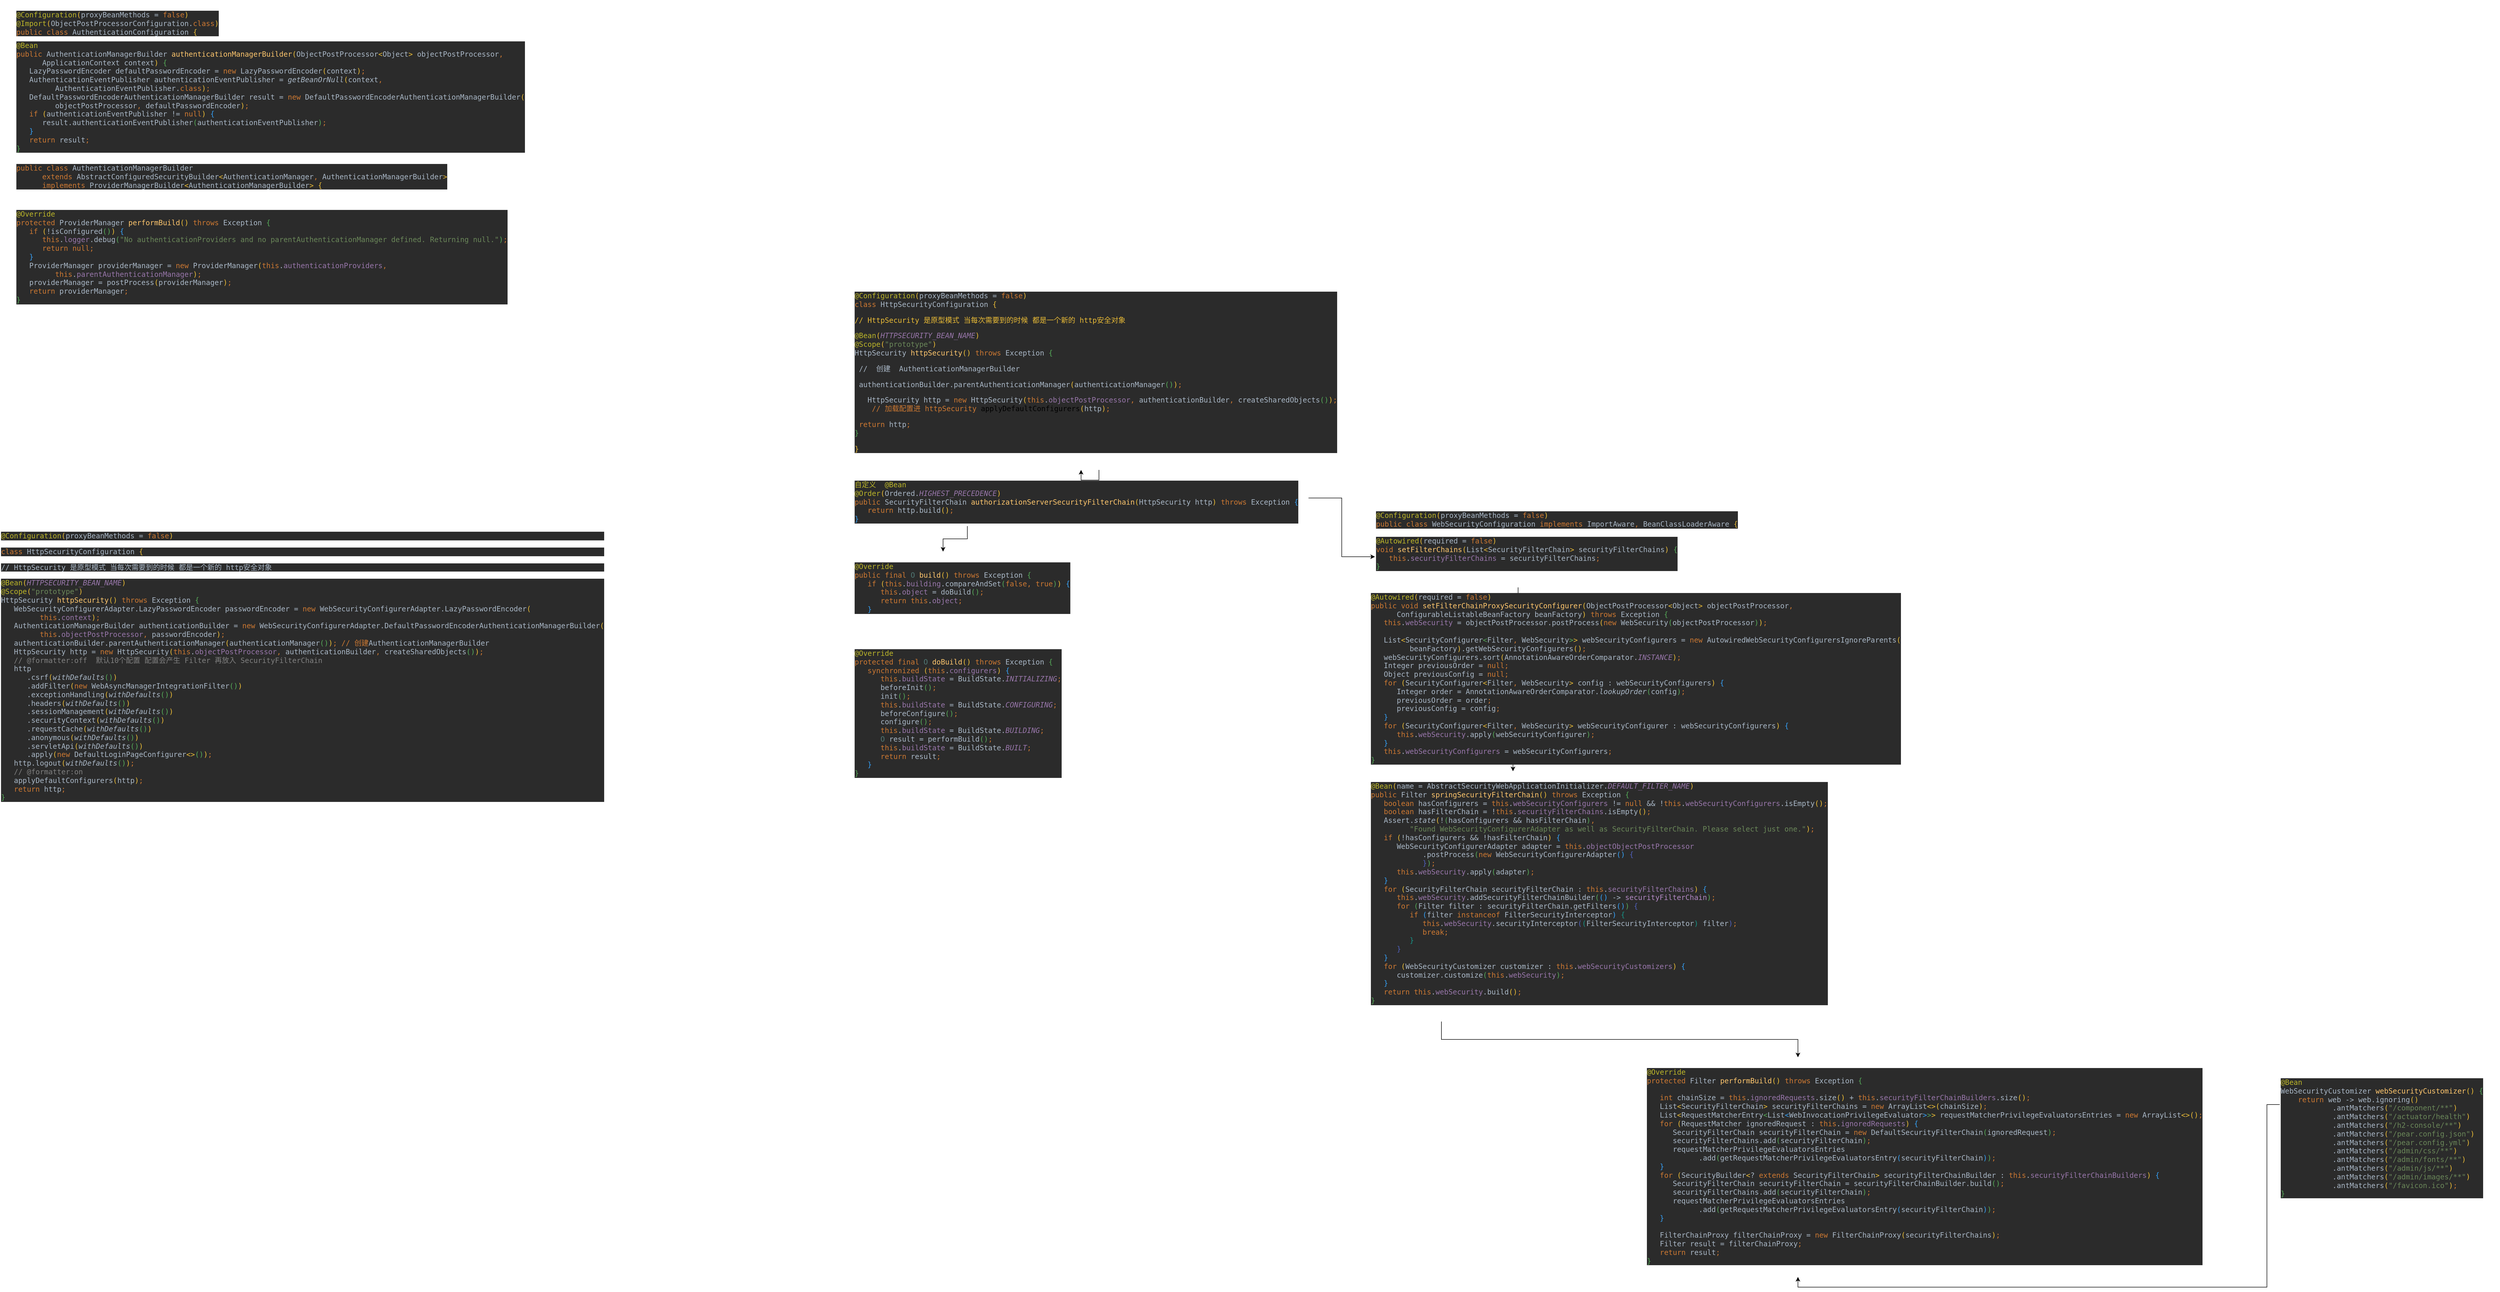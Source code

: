 <mxfile version="20.3.6" type="github">
  <diagram id="nQzbI4wFkc12O309aEYU" name="第 1 页">
    <mxGraphModel dx="3195" dy="2145" grid="1" gridSize="10" guides="1" tooltips="1" connect="1" arrows="1" fold="1" page="1" pageScale="1" pageWidth="827" pageHeight="1169" math="0" shadow="0">
      <root>
        <mxCell id="0" />
        <mxCell id="1" parent="0" />
        <mxCell id="Jl6kpFa6PzPxEvhcqufj-4" style="edgeStyle=orthogonalEdgeStyle;rounded=0;orthogonalLoop=1;jettySize=auto;html=1;" parent="1" source="Jl6kpFa6PzPxEvhcqufj-1" target="Jl6kpFa6PzPxEvhcqufj-3" edge="1">
          <mxGeometry relative="1" as="geometry" />
        </mxCell>
        <mxCell id="Jl6kpFa6PzPxEvhcqufj-1" value="&lt;pre style=&quot;background-color: rgb(43, 43, 43); font-family: &amp;quot;JetBrains Mono&amp;quot;, monospace; font-size: 10.5pt;&quot;&gt;&lt;pre style=&quot;color: rgb(169, 183, 198); font-family: &amp;quot;JetBrains Mono&amp;quot;, monospace; font-size: 10.5pt;&quot;&gt;&lt;span style=&quot;color:#bbb529;&quot;&gt;@Configuration&lt;/span&gt;&lt;span style=&quot;color:#e8ba36;&quot;&gt;(&lt;/span&gt;proxyBeanMethods = &lt;span style=&quot;color:#cc7832;&quot;&gt;false&lt;/span&gt;&lt;span style=&quot;color:#e8ba36;&quot;&gt;)&lt;br&gt;&lt;/span&gt;&lt;span style=&quot;color:#cc7832;&quot;&gt;class &lt;/span&gt;HttpSecurityConfiguration &lt;span style=&quot;color:#e8ba36;&quot;&gt;{&lt;/span&gt;&lt;/pre&gt;&lt;pre style=&quot;color: rgb(169, 183, 198); font-family: &amp;quot;JetBrains Mono&amp;quot;, monospace; font-size: 10.5pt;&quot;&gt;&lt;span style=&quot;color:#e8ba36;&quot;&gt;// HttpSecurity 是原型模式 当每次需要到的时候 都是一个新的 http安全对象&lt;/span&gt;&lt;/pre&gt;&lt;pre style=&quot;color: rgb(169, 183, 198); font-family: &amp;quot;JetBrains Mono&amp;quot;, monospace; font-size: 10.5pt;&quot;&gt;&lt;span style=&quot;color:#bbb529;&quot;&gt;@Bean&lt;/span&gt;&lt;span style=&quot;color:#e8ba36;&quot;&gt;(&lt;/span&gt;&lt;span style=&quot;color:#9876aa;font-style:italic;&quot;&gt;HTTPSECURITY_BEAN_NAME&lt;/span&gt;&lt;span style=&quot;color:#e8ba36;&quot;&gt;)&lt;br&gt;&lt;/span&gt;&lt;span style=&quot;color:#bbb529;&quot;&gt;@Scope&lt;/span&gt;&lt;span style=&quot;color:#e8ba36;&quot;&gt;(&lt;/span&gt;&lt;span style=&quot;color:#6a8759;&quot;&gt;&quot;prototype&quot;&lt;/span&gt;&lt;span style=&quot;color:#e8ba36;&quot;&gt;)&lt;br&gt;&lt;/span&gt;HttpSecurity &lt;span style=&quot;color:#ffc66d;&quot;&gt;httpSecurity&lt;/span&gt;&lt;span style=&quot;color:#e8ba36;&quot;&gt;() &lt;/span&gt;&lt;span style=&quot;color:#cc7832;&quot;&gt;throws &lt;/span&gt;Exception &lt;span style=&quot;color:#54a857;&quot;&gt;{&lt;/span&gt;&lt;/pre&gt;&lt;pre style=&quot;color: rgb(169, 183, 198); font-family: &amp;quot;JetBrains Mono&amp;quot;, monospace; font-size: 10.5pt;&quot;&gt;&lt;span style=&quot;&quot;&gt; &lt;/span&gt;//  创建  AuthenticationManagerBuilder&lt;/pre&gt;&lt;pre style=&quot;color: rgb(169, 183, 198); font-family: &amp;quot;JetBrains Mono&amp;quot;, monospace; font-size: 10.5pt;&quot;&gt;&lt;span style=&quot;&quot;&gt; &lt;/span&gt;authenticationBuilder.parentAuthenticationManager&lt;span style=&quot;font-size: 10.5pt; color: rgb(232, 186, 54);&quot;&gt;(&lt;/span&gt;&lt;span style=&quot;font-size: 10.5pt;&quot;&gt;authenticationManager&lt;/span&gt;&lt;span style=&quot;font-size: 10.5pt; color: rgb(84, 168, 87);&quot;&gt;()&lt;/span&gt;&lt;span style=&quot;font-size: 10.5pt; color: rgb(232, 186, 54);&quot;&gt;)&lt;/span&gt;&lt;span style=&quot;font-size: 10.5pt; color: rgb(204, 120, 50);&quot;&gt;;&lt;/span&gt;&lt;span style=&quot;font-size: 10.5pt;&quot;&gt;&lt;/span&gt;&lt;/pre&gt;&lt;pre style=&quot;font-family: &amp;quot;JetBrains Mono&amp;quot;, monospace; font-size: 10.5pt;&quot;&gt;&lt;span style=&quot;color: rgb(204, 120, 50);&quot;&gt;   &lt;/span&gt;&lt;font color=&quot;#a9b7c6&quot;&gt;HttpSecurity http = &lt;/font&gt;&lt;span style=&quot;color: rgb(204, 120, 50);&quot;&gt;new &lt;/span&gt;&lt;font color=&quot;#a9b7c6&quot;&gt;HttpSecurity&lt;/font&gt;&lt;span style=&quot;color: rgb(232, 186, 54);&quot;&gt;(&lt;/span&gt;&lt;span style=&quot;color: rgb(204, 120, 50);&quot;&gt;this&lt;/span&gt;&lt;font color=&quot;#a9b7c6&quot;&gt;.&lt;/font&gt;&lt;span style=&quot;color: rgb(152, 118, 170);&quot;&gt;objectPostProcessor&lt;/span&gt;&lt;span style=&quot;color: rgb(204, 120, 50);&quot;&gt;, &lt;/span&gt;&lt;font color=&quot;#a9b7c6&quot;&gt;authenticationBuilder&lt;/font&gt;&lt;span style=&quot;color: rgb(204, 120, 50);&quot;&gt;, &lt;/span&gt;&lt;font color=&quot;#a9b7c6&quot;&gt;createSharedObjects&lt;/font&gt;&lt;span style=&quot;color: rgb(84, 168, 87);&quot;&gt;()&lt;/span&gt;&lt;span style=&quot;color: rgb(232, 186, 54);&quot;&gt;)&lt;/span&gt;&lt;span style=&quot;color: rgb(204, 120, 50);&quot;&gt;;&lt;/span&gt;&lt;span style=&quot;color: rgb(204, 120, 50);&quot;&gt;&lt;br&gt;&lt;/span&gt;&lt;span style=&quot;color: rgb(204, 120, 50);&quot;&gt;   &lt;span style=&quot;&quot;&gt; &lt;/span&gt;// 加载配置进 httpSecurity &lt;/span&gt;applyDefaultConfigurers&lt;span style=&quot;font-size: 10.5pt; color: rgb(232, 186, 54);&quot;&gt;(&lt;/span&gt;&lt;span style=&quot;color: rgb(169, 183, 198); font-size: 10.5pt;&quot;&gt;http&lt;/span&gt;&lt;span style=&quot;font-size: 10.5pt; color: rgb(232, 186, 54);&quot;&gt;)&lt;/span&gt;&lt;span style=&quot;font-size: 10.5pt; color: rgb(204, 120, 50);&quot;&gt;;&lt;/span&gt;&lt;/pre&gt;&lt;pre style=&quot;font-family: &amp;quot;JetBrains Mono&amp;quot;, monospace; font-size: 10.5pt;&quot;&gt;&lt;span style=&quot;color: rgb(204, 120, 50);&quot;&gt;&lt;span style=&quot;&quot;&gt; &lt;/span&gt;return &lt;/span&gt;&lt;font color=&quot;#a9b7c6&quot;&gt;http&lt;/font&gt;&lt;span style=&quot;color: rgb(204, 120, 50);&quot;&gt;;&lt;br&gt;&lt;/span&gt;&lt;span style=&quot;color: rgb(84, 168, 87);&quot;&gt;}&lt;/span&gt;&lt;/pre&gt;&lt;pre style=&quot;color: rgb(169, 183, 198); font-family: &amp;quot;JetBrains Mono&amp;quot;, monospace; font-size: 10.5pt;&quot;&gt;&lt;span style=&quot;color:#e8ba36;&quot;&gt;}&lt;/span&gt;&lt;/pre&gt;&lt;/pre&gt;" style="text;whiteSpace=wrap;html=1;" parent="1" vertex="1">
          <mxGeometry x="40" y="80" width="960" height="370" as="geometry" />
        </mxCell>
        <mxCell id="Jl6kpFa6PzPxEvhcqufj-8" style="edgeStyle=orthogonalEdgeStyle;rounded=0;orthogonalLoop=1;jettySize=auto;html=1;" parent="1" source="Jl6kpFa6PzPxEvhcqufj-3" target="Jl6kpFa6PzPxEvhcqufj-7" edge="1">
          <mxGeometry relative="1" as="geometry" />
        </mxCell>
        <mxCell id="Jl6kpFa6PzPxEvhcqufj-18" style="edgeStyle=orthogonalEdgeStyle;rounded=0;orthogonalLoop=1;jettySize=auto;html=1;exitX=0.25;exitY=1;exitDx=0;exitDy=0;entryX=0.25;entryY=0;entryDx=0;entryDy=0;" parent="1" source="Jl6kpFa6PzPxEvhcqufj-3" target="Jl6kpFa6PzPxEvhcqufj-17" edge="1">
          <mxGeometry relative="1" as="geometry" />
        </mxCell>
        <mxCell id="Jl6kpFa6PzPxEvhcqufj-3" value="&lt;pre style=&quot;background-color:#2b2b2b;color:#a9b7c6;font-family:&#39;JetBrains Mono&#39;,monospace;font-size:10.5pt;&quot;&gt;&lt;span style=&quot;color:#bbb529;&quot;&gt;自定义  @Bean&lt;br&gt;&lt;/span&gt;&lt;span style=&quot;color:#bbb529;&quot;&gt;@Order&lt;/span&gt;&lt;span style=&quot;color:#e8ba36;&quot;&gt;(&lt;/span&gt;Ordered.&lt;span style=&quot;color:#9876aa;font-style:italic;&quot;&gt;HIGHEST_PRECEDENCE&lt;/span&gt;&lt;span style=&quot;color:#e8ba36;&quot;&gt;)&lt;br&gt;&lt;/span&gt;&lt;span style=&quot;color:#cc7832;&quot;&gt;public &lt;/span&gt;SecurityFilterChain &lt;span style=&quot;color:#ffc66d;&quot;&gt;authorizationServerSecurityFilterChain&lt;/span&gt;&lt;span style=&quot;color:#e8ba36;&quot;&gt;(&lt;/span&gt;HttpSecurity http&lt;span style=&quot;color:#e8ba36;&quot;&gt;) &lt;/span&gt;&lt;span style=&quot;color:#cc7832;&quot;&gt;throws &lt;/span&gt;Exception &lt;span style=&quot;color:#359ff4;&quot;&gt;{&lt;/span&gt;&lt;span style=&quot;color:#cc7832;&quot;&gt;&lt;br&gt;&lt;/span&gt;&lt;span style=&quot;color:#cc7832;&quot;&gt;   return &lt;/span&gt;http.build&lt;span style=&quot;color:#e8ba36;&quot;&gt;()&lt;/span&gt;&lt;span style=&quot;color:#cc7832;&quot;&gt;;&lt;br&gt;&lt;/span&gt;&lt;span style=&quot;color:#359ff4;&quot;&gt;}&lt;/span&gt;&lt;/pre&gt;" style="text;whiteSpace=wrap;html=1;" parent="1" vertex="1">
          <mxGeometry x="40" y="450" width="890" height="110" as="geometry" />
        </mxCell>
        <mxCell id="Jl6kpFa6PzPxEvhcqufj-10" style="edgeStyle=orthogonalEdgeStyle;rounded=0;orthogonalLoop=1;jettySize=auto;html=1;" parent="1" source="Jl6kpFa6PzPxEvhcqufj-7" target="Jl6kpFa6PzPxEvhcqufj-9" edge="1">
          <mxGeometry relative="1" as="geometry" />
        </mxCell>
        <mxCell id="Jl6kpFa6PzPxEvhcqufj-7" value="&lt;pre style=&quot;background-color:#2b2b2b;color:#a9b7c6;font-family:&#39;JetBrains Mono&#39;,monospace;font-size:10.5pt;&quot;&gt;&lt;span style=&quot;color:#bbb529;&quot;&gt;@Autowired&lt;/span&gt;&lt;span style=&quot;color:#e8ba36;&quot;&gt;(&lt;/span&gt;required = &lt;span style=&quot;color:#cc7832;&quot;&gt;false&lt;/span&gt;&lt;span style=&quot;color:#e8ba36;&quot;&gt;)&lt;br&gt;&lt;/span&gt;&lt;span style=&quot;color:#cc7832;&quot;&gt;void &lt;/span&gt;&lt;span style=&quot;color:#ffc66d;&quot;&gt;setFilterChains&lt;/span&gt;&lt;span style=&quot;color:#e8ba36;&quot;&gt;(&lt;/span&gt;List&lt;span style=&quot;color:#e8ba36;&quot;&gt;&amp;lt;&lt;/span&gt;SecurityFilterChain&lt;span style=&quot;color:#e8ba36;&quot;&gt;&amp;gt; &lt;/span&gt;securityFilterChains&lt;span style=&quot;color:#e8ba36;&quot;&gt;) &lt;/span&gt;&lt;span style=&quot;color:#54a857;&quot;&gt;{&lt;br&gt;&lt;/span&gt;&lt;span style=&quot;color:#54a857;&quot;&gt;   &lt;/span&gt;&lt;span style=&quot;color:#cc7832;&quot;&gt;this&lt;/span&gt;.&lt;span style=&quot;color:#9876aa;&quot;&gt;securityFilterChains &lt;/span&gt;= securityFilterChains&lt;span style=&quot;color:#cc7832;&quot;&gt;;&lt;br&gt;&lt;/span&gt;&lt;span style=&quot;color:#54a857;&quot;&gt;}&lt;/span&gt;&lt;/pre&gt;" style="text;whiteSpace=wrap;html=1;" parent="1" vertex="1">
          <mxGeometry x="1060" y="560" width="560" height="120" as="geometry" />
        </mxCell>
        <mxCell id="Jl6kpFa6PzPxEvhcqufj-15" style="edgeStyle=orthogonalEdgeStyle;rounded=0;orthogonalLoop=1;jettySize=auto;html=1;exitX=0.25;exitY=1;exitDx=0;exitDy=0;entryX=0.25;entryY=0;entryDx=0;entryDy=0;" parent="1" source="Jl6kpFa6PzPxEvhcqufj-9" target="Jl6kpFa6PzPxEvhcqufj-12" edge="1">
          <mxGeometry relative="1" as="geometry" />
        </mxCell>
        <mxCell id="Jl6kpFa6PzPxEvhcqufj-9" value="&lt;meta charset=&quot;utf-8&quot;&gt;&lt;pre style=&quot;font-style: normal; font-variant-ligatures: normal; font-variant-caps: normal; font-weight: 400; letter-spacing: normal; orphans: 2; text-align: left; text-indent: 0px; text-transform: none; widows: 2; word-spacing: 0px; -webkit-text-stroke-width: 0px; text-decoration-thickness: initial; text-decoration-style: initial; text-decoration-color: initial; background-color: rgb(43, 43, 43); color: rgb(169, 183, 198); font-family: &amp;quot;JetBrains Mono&amp;quot;, monospace; font-size: 10.5pt;&quot;&gt;&lt;span style=&quot;color: rgb(187, 181, 41);&quot;&gt;@Bean&lt;/span&gt;&lt;span style=&quot;color: rgb(232, 186, 54);&quot;&gt;(&lt;/span&gt;name = AbstractSecurityWebApplicationInitializer.&lt;span style=&quot;color: rgb(152, 118, 170); font-style: italic;&quot;&gt;DEFAULT_FILTER_NAME&lt;/span&gt;&lt;span style=&quot;color: rgb(232, 186, 54);&quot;&gt;)&lt;br&gt;&lt;/span&gt;&lt;span style=&quot;color: rgb(204, 120, 50);&quot;&gt;public &lt;/span&gt;Filter &lt;span style=&quot;color: rgb(255, 198, 109);&quot;&gt;springSecurityFilterChain&lt;/span&gt;&lt;span style=&quot;color: rgb(232, 186, 54);&quot;&gt;() &lt;/span&gt;&lt;span style=&quot;color: rgb(204, 120, 50);&quot;&gt;throws &lt;/span&gt;Exception &lt;span style=&quot;color: rgb(84, 168, 87);&quot;&gt;{&lt;br&gt;&lt;/span&gt;&lt;span style=&quot;color: rgb(84, 168, 87);&quot;&gt;   &lt;/span&gt;&lt;span style=&quot;color: rgb(204, 120, 50);&quot;&gt;boolean &lt;/span&gt;hasConfigurers = &lt;span style=&quot;color: rgb(204, 120, 50);&quot;&gt;this&lt;/span&gt;.&lt;span style=&quot;color: rgb(152, 118, 170);&quot;&gt;webSecurityConfigurers &lt;/span&gt;!= &lt;span style=&quot;color: rgb(204, 120, 50);&quot;&gt;null &lt;/span&gt;&amp;amp;&amp;amp; !&lt;span style=&quot;color: rgb(204, 120, 50);&quot;&gt;this&lt;/span&gt;.&lt;span style=&quot;color: rgb(152, 118, 170);&quot;&gt;webSecurityConfigurers&lt;/span&gt;.isEmpty&lt;span style=&quot;color: rgb(232, 186, 54);&quot;&gt;()&lt;/span&gt;&lt;span style=&quot;color: rgb(204, 120, 50);&quot;&gt;;&lt;br&gt;&lt;/span&gt;&lt;span style=&quot;color: rgb(204, 120, 50);&quot;&gt;   boolean &lt;/span&gt;hasFilterChain = !&lt;span style=&quot;color: rgb(204, 120, 50);&quot;&gt;this&lt;/span&gt;.&lt;span style=&quot;color: rgb(152, 118, 170);&quot;&gt;securityFilterChains&lt;/span&gt;.isEmpty&lt;span style=&quot;color: rgb(232, 186, 54);&quot;&gt;()&lt;/span&gt;&lt;span style=&quot;color: rgb(204, 120, 50);&quot;&gt;;&lt;br&gt;&lt;/span&gt;&lt;span style=&quot;color: rgb(204, 120, 50);&quot;&gt;   &lt;/span&gt;Assert.&lt;span style=&quot;font-style: italic;&quot;&gt;state&lt;/span&gt;&lt;span style=&quot;color: rgb(232, 186, 54);&quot;&gt;(&lt;/span&gt;!&lt;span style=&quot;color: rgb(84, 168, 87);&quot;&gt;(&lt;/span&gt;hasConfigurers &amp;amp;&amp;amp; hasFilterChain&lt;span style=&quot;color: rgb(84, 168, 87);&quot;&gt;)&lt;/span&gt;&lt;span style=&quot;color: rgb(204, 120, 50);&quot;&gt;,&lt;br&gt;&lt;/span&gt;&lt;span style=&quot;color: rgb(204, 120, 50);&quot;&gt;         &lt;/span&gt;&lt;span style=&quot;color: rgb(106, 135, 89);&quot;&gt;&quot;Found WebSecurityConfigurerAdapter as well as SecurityFilterChain. Please select just one.&quot;&lt;/span&gt;&lt;span style=&quot;color: rgb(232, 186, 54);&quot;&gt;)&lt;/span&gt;&lt;span style=&quot;color: rgb(204, 120, 50);&quot;&gt;;&lt;br&gt;&lt;/span&gt;&lt;span style=&quot;color: rgb(204, 120, 50);&quot;&gt;   if &lt;/span&gt;&lt;span style=&quot;color: rgb(232, 186, 54);&quot;&gt;(&lt;/span&gt;!hasConfigurers &amp;amp;&amp;amp; !hasFilterChain&lt;span style=&quot;color: rgb(232, 186, 54);&quot;&gt;) &lt;/span&gt;&lt;span style=&quot;color: rgb(53, 159, 244);&quot;&gt;{&lt;br&gt;&lt;/span&gt;&lt;span style=&quot;color: rgb(53, 159, 244);&quot;&gt;      &lt;/span&gt;WebSecurityConfigurerAdapter adapter = &lt;span style=&quot;color: rgb(204, 120, 50);&quot;&gt;this&lt;/span&gt;.&lt;span style=&quot;color: rgb(152, 118, 170);&quot;&gt;objectObjectPostProcessor&lt;br&gt;&lt;/span&gt;&lt;span style=&quot;color: rgb(152, 118, 170);&quot;&gt;            &lt;/span&gt;.postProcess&lt;span style=&quot;color: rgb(84, 168, 87);&quot;&gt;(&lt;/span&gt;&lt;span style=&quot;color: rgb(204, 120, 50);&quot;&gt;new &lt;/span&gt;WebSecurityConfigurerAdapter&lt;span style=&quot;color: rgb(53, 159, 244);&quot;&gt;() &lt;/span&gt;&lt;span style=&quot;color: rgb(80, 96, 187);&quot;&gt;{&lt;br&gt;&lt;/span&gt;&lt;span style=&quot;color: rgb(80, 96, 187);&quot;&gt;            }&lt;/span&gt;&lt;span style=&quot;color: rgb(84, 168, 87);&quot;&gt;)&lt;/span&gt;&lt;span style=&quot;color: rgb(204, 120, 50);&quot;&gt;;&lt;br&gt;&lt;/span&gt;&lt;span style=&quot;color: rgb(204, 120, 50);&quot;&gt;      this&lt;/span&gt;.&lt;span style=&quot;color: rgb(152, 118, 170);&quot;&gt;webSecurity&lt;/span&gt;.apply&lt;span style=&quot;color: rgb(84, 168, 87);&quot;&gt;(&lt;/span&gt;adapter&lt;span style=&quot;color: rgb(84, 168, 87);&quot;&gt;)&lt;/span&gt;&lt;span style=&quot;color: rgb(204, 120, 50);&quot;&gt;;&lt;br&gt;&lt;/span&gt;&lt;span style=&quot;color: rgb(204, 120, 50);&quot;&gt;   &lt;/span&gt;&lt;span style=&quot;color: rgb(53, 159, 244);&quot;&gt;}&lt;br&gt;&lt;/span&gt;&lt;span style=&quot;color: rgb(53, 159, 244);&quot;&gt;   &lt;/span&gt;&lt;span style=&quot;color: rgb(204, 120, 50);&quot;&gt;for &lt;/span&gt;&lt;span style=&quot;color: rgb(232, 186, 54);&quot;&gt;(&lt;/span&gt;SecurityFilterChain securityFilterChain : &lt;span style=&quot;color: rgb(204, 120, 50);&quot;&gt;this&lt;/span&gt;.&lt;span style=&quot;color: rgb(152, 118, 170);&quot;&gt;securityFilterChains&lt;/span&gt;&lt;span style=&quot;color: rgb(232, 186, 54);&quot;&gt;) &lt;/span&gt;&lt;span style=&quot;color: rgb(53, 159, 244);&quot;&gt;{&lt;br&gt;&lt;/span&gt;&lt;span style=&quot;color: rgb(53, 159, 244);&quot;&gt;      &lt;/span&gt;&lt;span style=&quot;color: rgb(204, 120, 50);&quot;&gt;this&lt;/span&gt;.&lt;span style=&quot;color: rgb(152, 118, 170);&quot;&gt;webSecurity&lt;/span&gt;.addSecurityFilterChainBuilder&lt;span style=&quot;color: rgb(84, 168, 87);&quot;&gt;(&lt;/span&gt;&lt;span style=&quot;color: rgb(53, 159, 244);&quot;&gt;() &lt;/span&gt;-&amp;gt; &lt;span style=&quot;color: rgb(179, 137, 197);&quot;&gt;securityFilterChain&lt;/span&gt;&lt;span style=&quot;color: rgb(84, 168, 87);&quot;&gt;)&lt;/span&gt;&lt;span style=&quot;color: rgb(204, 120, 50);&quot;&gt;;&lt;br&gt;&lt;/span&gt;&lt;span style=&quot;color: rgb(204, 120, 50);&quot;&gt;      for &lt;/span&gt;&lt;span style=&quot;color: rgb(84, 168, 87);&quot;&gt;(&lt;/span&gt;Filter filter : securityFilterChain.getFilters&lt;span style=&quot;color: rgb(53, 159, 244);&quot;&gt;()&lt;/span&gt;&lt;span style=&quot;color: rgb(84, 168, 87);&quot;&gt;) &lt;/span&gt;&lt;span style=&quot;color: rgb(80, 96, 187);&quot;&gt;{&lt;br&gt;&lt;/span&gt;&lt;span style=&quot;color: rgb(80, 96, 187);&quot;&gt;         &lt;/span&gt;&lt;span style=&quot;color: rgb(204, 120, 50);&quot;&gt;if &lt;/span&gt;&lt;span style=&quot;color: rgb(53, 159, 244);&quot;&gt;(&lt;/span&gt;filter &lt;span style=&quot;color: rgb(204, 120, 50);&quot;&gt;instanceof &lt;/span&gt;FilterSecurityInterceptor&lt;span style=&quot;color: rgb(53, 159, 244);&quot;&gt;) &lt;/span&gt;&lt;span style=&quot;color: rgb(23, 147, 135);&quot;&gt;{&lt;br&gt;&lt;/span&gt;&lt;span style=&quot;color: rgb(23, 147, 135);&quot;&gt;            &lt;/span&gt;&lt;span style=&quot;color: rgb(204, 120, 50);&quot;&gt;this&lt;/span&gt;.&lt;span style=&quot;color: rgb(152, 118, 170);&quot;&gt;webSecurity&lt;/span&gt;.securityInterceptor&lt;span style=&quot;color: rgb(80, 96, 187);&quot;&gt;(&lt;/span&gt;&lt;span style=&quot;color: rgb(23, 147, 135);&quot;&gt;(&lt;/span&gt;FilterSecurityInterceptor&lt;span style=&quot;color: rgb(23, 147, 135);&quot;&gt;) &lt;/span&gt;filter&lt;span style=&quot;color: rgb(80, 96, 187);&quot;&gt;)&lt;/span&gt;&lt;span style=&quot;color: rgb(204, 120, 50);&quot;&gt;;&lt;br&gt;&lt;/span&gt;&lt;span style=&quot;color: rgb(204, 120, 50);&quot;&gt;            break;&lt;br&gt;&lt;/span&gt;&lt;span style=&quot;color: rgb(204, 120, 50);&quot;&gt;         &lt;/span&gt;&lt;span style=&quot;color: rgb(23, 147, 135);&quot;&gt;}&lt;br&gt;&lt;/span&gt;&lt;span style=&quot;color: rgb(23, 147, 135);&quot;&gt;      &lt;/span&gt;&lt;span style=&quot;color: rgb(80, 96, 187);&quot;&gt;}&lt;br&gt;&lt;/span&gt;&lt;span style=&quot;color: rgb(80, 96, 187);&quot;&gt;   &lt;/span&gt;&lt;span style=&quot;color: rgb(53, 159, 244);&quot;&gt;}&lt;br&gt;&lt;/span&gt;&lt;span style=&quot;color: rgb(53, 159, 244);&quot;&gt;   &lt;/span&gt;&lt;span style=&quot;color: rgb(204, 120, 50);&quot;&gt;for &lt;/span&gt;&lt;span style=&quot;color: rgb(232, 186, 54);&quot;&gt;(&lt;/span&gt;WebSecurityCustomizer customizer : &lt;span style=&quot;color: rgb(204, 120, 50);&quot;&gt;this&lt;/span&gt;.&lt;span style=&quot;color: rgb(152, 118, 170);&quot;&gt;webSecurityCustomizers&lt;/span&gt;&lt;span style=&quot;color: rgb(232, 186, 54);&quot;&gt;) &lt;/span&gt;&lt;span style=&quot;color: rgb(53, 159, 244);&quot;&gt;{&lt;br&gt;&lt;/span&gt;&lt;span style=&quot;color: rgb(53, 159, 244);&quot;&gt;      &lt;/span&gt;customizer.customize&lt;span style=&quot;color: rgb(84, 168, 87);&quot;&gt;(&lt;/span&gt;&lt;span style=&quot;color: rgb(204, 120, 50);&quot;&gt;this&lt;/span&gt;.&lt;span style=&quot;color: rgb(152, 118, 170);&quot;&gt;webSecurity&lt;/span&gt;&lt;span style=&quot;color: rgb(84, 168, 87);&quot;&gt;)&lt;/span&gt;&lt;span style=&quot;color: rgb(204, 120, 50);&quot;&gt;;&lt;br&gt;&lt;/span&gt;&lt;span style=&quot;color: rgb(204, 120, 50);&quot;&gt;   &lt;/span&gt;&lt;span style=&quot;color: rgb(53, 159, 244);&quot;&gt;}&lt;br&gt;&lt;/span&gt;&lt;span style=&quot;color: rgb(53, 159, 244);&quot;&gt;   &lt;/span&gt;&lt;span style=&quot;color: rgb(204, 120, 50);&quot;&gt;return this&lt;/span&gt;.&lt;span style=&quot;color: rgb(152, 118, 170);&quot;&gt;webSecurity&lt;/span&gt;.build&lt;span style=&quot;color: rgb(232, 186, 54);&quot;&gt;()&lt;/span&gt;&lt;span style=&quot;color: rgb(204, 120, 50);&quot;&gt;;&lt;br&gt;&lt;/span&gt;&lt;span style=&quot;color: rgb(84, 168, 87);&quot;&gt;}&lt;/span&gt;&lt;/pre&gt;" style="text;whiteSpace=wrap;html=1;" parent="1" vertex="1">
          <mxGeometry x="1050" y="1040" width="560" height="490" as="geometry" />
        </mxCell>
        <mxCell id="Jl6kpFa6PzPxEvhcqufj-12" value="&lt;pre style=&quot;background-color:#2b2b2b;color:#a9b7c6;font-family:&#39;JetBrains Mono&#39;,monospace;font-size:10.5pt;&quot;&gt;&lt;span style=&quot;color:#bbb529;&quot;&gt;@Override&lt;br&gt;&lt;/span&gt;&lt;span style=&quot;color:#cc7832;&quot;&gt;protected &lt;/span&gt;Filter &lt;span style=&quot;color:#ffc66d;&quot;&gt;performBuild&lt;/span&gt;&lt;span style=&quot;color:#e8ba36;&quot;&gt;() &lt;/span&gt;&lt;span style=&quot;color:#cc7832;&quot;&gt;throws &lt;/span&gt;Exception &lt;span style=&quot;color:#54a857;&quot;&gt;{&lt;br&gt;&lt;/span&gt;&lt;span style=&quot;color:#54a857;&quot;&gt;  &lt;/span&gt;&lt;span style=&quot;color:#cc7832;&quot;&gt;&lt;br&gt;&lt;/span&gt;&lt;span style=&quot;color:#cc7832;&quot;&gt;   int &lt;/span&gt;chainSize = &lt;span style=&quot;color:#cc7832;&quot;&gt;this&lt;/span&gt;.&lt;span style=&quot;color:#9876aa;&quot;&gt;ignoredRequests&lt;/span&gt;.size&lt;span style=&quot;color:#e8ba36;&quot;&gt;() &lt;/span&gt;+ &lt;span style=&quot;color:#cc7832;&quot;&gt;this&lt;/span&gt;.&lt;span style=&quot;color:#9876aa;&quot;&gt;securityFilterChainBuilders&lt;/span&gt;.size&lt;span style=&quot;color:#e8ba36;&quot;&gt;()&lt;/span&gt;&lt;span style=&quot;color:#cc7832;&quot;&gt;;&lt;br&gt;&lt;/span&gt;&lt;span style=&quot;color:#cc7832;&quot;&gt;   &lt;/span&gt;List&lt;span style=&quot;color:#e8ba36;&quot;&gt;&amp;lt;&lt;/span&gt;SecurityFilterChain&lt;span style=&quot;color:#e8ba36;&quot;&gt;&amp;gt; &lt;/span&gt;securityFilterChains = &lt;span style=&quot;color:#cc7832;&quot;&gt;new &lt;/span&gt;ArrayList&lt;span style=&quot;color:#e8ba36;&quot;&gt;&amp;lt;&amp;gt;(&lt;/span&gt;chainSize&lt;span style=&quot;color:#e8ba36;&quot;&gt;)&lt;/span&gt;&lt;span style=&quot;color:#cc7832;&quot;&gt;;&lt;br&gt;&lt;/span&gt;&lt;span style=&quot;color:#cc7832;&quot;&gt;   &lt;/span&gt;List&lt;span style=&quot;color:#e8ba36;&quot;&gt;&amp;lt;&lt;/span&gt;RequestMatcherEntry&lt;span style=&quot;color:#54a857;&quot;&gt;&amp;lt;&lt;/span&gt;List&lt;span style=&quot;color:#359ff4;&quot;&gt;&amp;lt;&lt;/span&gt;WebInvocationPrivilegeEvaluator&lt;span style=&quot;color:#359ff4;&quot;&gt;&amp;gt;&lt;/span&gt;&lt;span style=&quot;color:#54a857;&quot;&gt;&amp;gt;&lt;/span&gt;&lt;span style=&quot;color:#e8ba36;&quot;&gt;&amp;gt; &lt;/span&gt;requestMatcherPrivilegeEvaluatorsEntries = &lt;span style=&quot;color:#cc7832;&quot;&gt;new &lt;/span&gt;ArrayList&lt;span style=&quot;color:#e8ba36;&quot;&gt;&amp;lt;&amp;gt;()&lt;/span&gt;&lt;span style=&quot;color:#cc7832;&quot;&gt;;&lt;br&gt;&lt;/span&gt;&lt;span style=&quot;color:#cc7832;&quot;&gt;   for &lt;/span&gt;&lt;span style=&quot;color:#e8ba36;&quot;&gt;(&lt;/span&gt;RequestMatcher ignoredRequest : &lt;span style=&quot;color:#cc7832;&quot;&gt;this&lt;/span&gt;.&lt;span style=&quot;color:#9876aa;&quot;&gt;ignoredRequests&lt;/span&gt;&lt;span style=&quot;color:#e8ba36;&quot;&gt;) &lt;/span&gt;&lt;span style=&quot;color:#359ff4;&quot;&gt;{&lt;/span&gt;&lt;span style=&quot;color:#cc7832;&quot;&gt;&lt;br&gt;&lt;/span&gt;&lt;span style=&quot;color:#cc7832;&quot;&gt;      &lt;/span&gt;SecurityFilterChain securityFilterChain = &lt;span style=&quot;color:#cc7832;&quot;&gt;new &lt;/span&gt;DefaultSecurityFilterChain&lt;span style=&quot;color:#54a857;&quot;&gt;(&lt;/span&gt;ignoredRequest&lt;span style=&quot;color:#54a857;&quot;&gt;)&lt;/span&gt;&lt;span style=&quot;color:#cc7832;&quot;&gt;;&lt;br&gt;&lt;/span&gt;&lt;span style=&quot;color:#cc7832;&quot;&gt;      &lt;/span&gt;securityFilterChains.add&lt;span style=&quot;color:#54a857;&quot;&gt;(&lt;/span&gt;securityFilterChain&lt;span style=&quot;color:#54a857;&quot;&gt;)&lt;/span&gt;&lt;span style=&quot;color:#cc7832;&quot;&gt;;&lt;br&gt;&lt;/span&gt;&lt;span style=&quot;color:#cc7832;&quot;&gt;      &lt;/span&gt;requestMatcherPrivilegeEvaluatorsEntries&lt;br&gt;            .add&lt;span style=&quot;color:#54a857;&quot;&gt;(&lt;/span&gt;getRequestMatcherPrivilegeEvaluatorsEntry&lt;span style=&quot;color:#359ff4;&quot;&gt;(&lt;/span&gt;securityFilterChain&lt;span style=&quot;color:#359ff4;&quot;&gt;)&lt;/span&gt;&lt;span style=&quot;color:#54a857;&quot;&gt;)&lt;/span&gt;&lt;span style=&quot;color:#cc7832;&quot;&gt;;&lt;br&gt;&lt;/span&gt;&lt;span style=&quot;color:#cc7832;&quot;&gt;   &lt;/span&gt;&lt;span style=&quot;color:#359ff4;&quot;&gt;}&lt;br&gt;&lt;/span&gt;&lt;span style=&quot;color:#359ff4;&quot;&gt;   &lt;/span&gt;&lt;span style=&quot;color:#cc7832;&quot;&gt;for &lt;/span&gt;&lt;span style=&quot;color:#e8ba36;&quot;&gt;(&lt;/span&gt;SecurityBuilder&lt;span style=&quot;color:#e8ba36;&quot;&gt;&amp;lt;&lt;/span&gt;? &lt;span style=&quot;color:#cc7832;&quot;&gt;extends &lt;/span&gt;SecurityFilterChain&lt;span style=&quot;color:#e8ba36;&quot;&gt;&amp;gt; &lt;/span&gt;securityFilterChainBuilder : &lt;span style=&quot;color:#cc7832;&quot;&gt;this&lt;/span&gt;.&lt;span style=&quot;color:#9876aa;&quot;&gt;securityFilterChainBuilders&lt;/span&gt;&lt;span style=&quot;color:#e8ba36;&quot;&gt;) &lt;/span&gt;&lt;span style=&quot;color:#359ff4;&quot;&gt;{&lt;br&gt;&lt;/span&gt;&lt;span style=&quot;color:#359ff4;&quot;&gt;      &lt;/span&gt;SecurityFilterChain securityFilterChain = securityFilterChainBuilder.build&lt;span style=&quot;color:#54a857;&quot;&gt;()&lt;/span&gt;&lt;span style=&quot;color:#cc7832;&quot;&gt;;&lt;br&gt;&lt;/span&gt;&lt;span style=&quot;color:#cc7832;&quot;&gt;      &lt;/span&gt;securityFilterChains.add&lt;span style=&quot;color:#54a857;&quot;&gt;(&lt;/span&gt;securityFilterChain&lt;span style=&quot;color:#54a857;&quot;&gt;)&lt;/span&gt;&lt;span style=&quot;color:#cc7832;&quot;&gt;;&lt;br&gt;&lt;/span&gt;&lt;span style=&quot;color:#cc7832;&quot;&gt;      &lt;/span&gt;requestMatcherPrivilegeEvaluatorsEntries&lt;br&gt;            .add&lt;span style=&quot;color:#54a857;&quot;&gt;(&lt;/span&gt;getRequestMatcherPrivilegeEvaluatorsEntry&lt;span style=&quot;color:#359ff4;&quot;&gt;(&lt;/span&gt;securityFilterChain&lt;span style=&quot;color:#359ff4;&quot;&gt;)&lt;/span&gt;&lt;span style=&quot;color:#54a857;&quot;&gt;)&lt;/span&gt;&lt;span style=&quot;color:#cc7832;&quot;&gt;;&lt;br&gt;&lt;/span&gt;&lt;span style=&quot;color:#cc7832;&quot;&gt;   &lt;/span&gt;&lt;span style=&quot;color:#359ff4;&quot;&gt;}&lt;br&gt;&lt;/span&gt;&lt;span style=&quot;color:#359ff4;&quot;&gt;&lt;br&gt;&lt;/span&gt;&lt;span style=&quot;color:#359ff4;&quot;&gt;   &lt;/span&gt;FilterChainProxy filterChainProxy = &lt;span style=&quot;color:#cc7832;&quot;&gt;new &lt;/span&gt;FilterChainProxy&lt;span style=&quot;color:#e8ba36;&quot;&gt;(&lt;/span&gt;securityFilterChains&lt;span style=&quot;color:#e8ba36;&quot;&gt;)&lt;/span&gt;&lt;span style=&quot;color:#cc7832;&quot;&gt;;&lt;/span&gt;&lt;span style=&quot;color:#cc7832;&quot;&gt;&lt;br&gt;&lt;/span&gt;&lt;span style=&quot;color:#cc7832;&quot;&gt;   &lt;/span&gt;Filter result = filterChainProxy&lt;span style=&quot;color:#cc7832;&quot;&gt;;&lt;/span&gt;&lt;span style=&quot;color:#cc7832;&quot;&gt;&lt;br&gt;&lt;/span&gt;&lt;span style=&quot;color:#cc7832;&quot;&gt;   return &lt;/span&gt;result&lt;span style=&quot;color:#cc7832;&quot;&gt;;&lt;br&gt;&lt;/span&gt;&lt;span style=&quot;color:#54a857;&quot;&gt;}&lt;/span&gt;&lt;/pre&gt;" style="text;whiteSpace=wrap;html=1;" parent="1" vertex="1">
          <mxGeometry x="1590" y="1600" width="1190" height="430" as="geometry" />
        </mxCell>
        <mxCell id="Jl6kpFa6PzPxEvhcqufj-13" value="&lt;pre style=&quot;background-color:#2b2b2b;color:#a9b7c6;font-family:&#39;JetBrains Mono&#39;,monospace;font-size:10.5pt;&quot;&gt;&lt;span style=&quot;color:#bbb529;&quot;&gt;@Configuration&lt;/span&gt;&lt;span style=&quot;color:#e8ba36;&quot;&gt;(&lt;/span&gt;proxyBeanMethods = &lt;span style=&quot;color:#cc7832;&quot;&gt;false&lt;/span&gt;&lt;span style=&quot;color:#e8ba36;&quot;&gt;)&lt;br&gt;&lt;/span&gt;&lt;span style=&quot;color:#cc7832;&quot;&gt;public class &lt;/span&gt;WebSecurityConfiguration &lt;span style=&quot;color:#cc7832;&quot;&gt;implements &lt;/span&gt;ImportAware&lt;span style=&quot;color:#cc7832;&quot;&gt;, &lt;/span&gt;BeanClassLoaderAware &lt;span style=&quot;color:#e8ba36;&quot;&gt;{&lt;/span&gt;&lt;/pre&gt;" style="text;whiteSpace=wrap;html=1;" parent="1" vertex="1">
          <mxGeometry x="1060" y="510" width="560" height="90" as="geometry" />
        </mxCell>
        <mxCell id="Jl6kpFa6PzPxEvhcqufj-14" value="&lt;pre style=&quot;background-color:#2b2b2b;color:#a9b7c6;font-family:&#39;JetBrains Mono&#39;,monospace;font-size:10.5pt;&quot;&gt;&lt;span style=&quot;color:#bbb529;&quot;&gt;@Autowired&lt;/span&gt;&lt;span style=&quot;color:#e8ba36;&quot;&gt;(&lt;/span&gt;required = &lt;span style=&quot;color:#cc7832;&quot;&gt;false&lt;/span&gt;&lt;span style=&quot;color:#e8ba36;&quot;&gt;)&lt;br&gt;&lt;/span&gt;&lt;span style=&quot;color:#cc7832;&quot;&gt;public void &lt;/span&gt;&lt;span style=&quot;color:#ffc66d;&quot;&gt;setFilterChainProxySecurityConfigurer&lt;/span&gt;&lt;span style=&quot;color:#e8ba36;&quot;&gt;(&lt;/span&gt;ObjectPostProcessor&lt;span style=&quot;color:#e8ba36;&quot;&gt;&amp;lt;&lt;/span&gt;Object&lt;span style=&quot;color:#e8ba36;&quot;&gt;&amp;gt; &lt;/span&gt;objectPostProcessor&lt;span style=&quot;color:#cc7832;&quot;&gt;,&lt;br&gt;&lt;/span&gt;&lt;span style=&quot;color:#cc7832;&quot;&gt;      &lt;/span&gt;ConfigurableListableBeanFactory beanFactory&lt;span style=&quot;color:#e8ba36;&quot;&gt;) &lt;/span&gt;&lt;span style=&quot;color:#cc7832;&quot;&gt;throws &lt;/span&gt;Exception &lt;span style=&quot;color:#54a857;&quot;&gt;{&lt;br&gt;&lt;/span&gt;&lt;span style=&quot;color:#54a857;&quot;&gt;   &lt;/span&gt;&lt;span style=&quot;color:#cc7832;&quot;&gt;this&lt;/span&gt;.&lt;span style=&quot;color:#9876aa;&quot;&gt;webSecurity &lt;/span&gt;= objectPostProcessor.postProcess&lt;span style=&quot;color:#e8ba36;&quot;&gt;(&lt;/span&gt;&lt;span style=&quot;color:#cc7832;&quot;&gt;new &lt;/span&gt;WebSecurity&lt;span style=&quot;color:#54a857;&quot;&gt;(&lt;/span&gt;objectPostProcessor&lt;span style=&quot;color:#54a857;&quot;&gt;)&lt;/span&gt;&lt;span style=&quot;color:#e8ba36;&quot;&gt;)&lt;/span&gt;&lt;span style=&quot;color:#cc7832;&quot;&gt;;&lt;br&gt;&lt;/span&gt;&lt;span style=&quot;color:#359ff4;&quot;&gt;&lt;br&gt;&lt;/span&gt;&lt;span style=&quot;color:#359ff4;&quot;&gt;   &lt;/span&gt;List&lt;span style=&quot;color:#e8ba36;&quot;&gt;&amp;lt;&lt;/span&gt;SecurityConfigurer&lt;span style=&quot;color:#54a857;&quot;&gt;&amp;lt;&lt;/span&gt;Filter&lt;span style=&quot;color:#cc7832;&quot;&gt;, &lt;/span&gt;WebSecurity&lt;span style=&quot;color:#54a857;&quot;&gt;&amp;gt;&lt;/span&gt;&lt;span style=&quot;color:#e8ba36;&quot;&gt;&amp;gt; &lt;/span&gt;webSecurityConfigurers = &lt;span style=&quot;color:#cc7832;&quot;&gt;new &lt;/span&gt;AutowiredWebSecurityConfigurersIgnoreParents&lt;span style=&quot;color:#e8ba36;&quot;&gt;(&lt;br&gt;&lt;/span&gt;&lt;span style=&quot;color:#e8ba36;&quot;&gt;         &lt;/span&gt;beanFactory&lt;span style=&quot;color:#e8ba36;&quot;&gt;)&lt;/span&gt;.getWebSecurityConfigurers&lt;span style=&quot;color:#e8ba36;&quot;&gt;()&lt;/span&gt;&lt;span style=&quot;color:#cc7832;&quot;&gt;;&lt;br&gt;&lt;/span&gt;&lt;span style=&quot;color:#cc7832;&quot;&gt;   &lt;/span&gt;webSecurityConfigurers.sort&lt;span style=&quot;color:#e8ba36;&quot;&gt;(&lt;/span&gt;AnnotationAwareOrderComparator.&lt;span style=&quot;color:#9876aa;font-style:italic;&quot;&gt;INSTANCE&lt;/span&gt;&lt;span style=&quot;color:#e8ba36;&quot;&gt;)&lt;/span&gt;&lt;span style=&quot;color:#cc7832;&quot;&gt;;&lt;br&gt;&lt;/span&gt;&lt;span style=&quot;color:#cc7832;&quot;&gt;   &lt;/span&gt;Integer previousOrder = &lt;span style=&quot;color:#cc7832;&quot;&gt;null;&lt;br&gt;&lt;/span&gt;&lt;span style=&quot;color:#cc7832;&quot;&gt;   &lt;/span&gt;Object previousConfig = &lt;span style=&quot;color:#cc7832;&quot;&gt;null;&lt;br&gt;&lt;/span&gt;&lt;span style=&quot;color:#cc7832;&quot;&gt;   for &lt;/span&gt;&lt;span style=&quot;color:#e8ba36;&quot;&gt;(&lt;/span&gt;SecurityConfigurer&lt;span style=&quot;color:#e8ba36;&quot;&gt;&amp;lt;&lt;/span&gt;Filter&lt;span style=&quot;color:#cc7832;&quot;&gt;, &lt;/span&gt;WebSecurity&lt;span style=&quot;color:#e8ba36;&quot;&gt;&amp;gt; &lt;/span&gt;config : webSecurityConfigurers&lt;span style=&quot;color:#e8ba36;&quot;&gt;) &lt;/span&gt;&lt;span style=&quot;color:#359ff4;&quot;&gt;{&lt;br&gt;&lt;/span&gt;&lt;span style=&quot;color:#359ff4;&quot;&gt;      &lt;/span&gt;Integer order = AnnotationAwareOrderComparator.&lt;span style=&quot;font-style:italic;&quot;&gt;lookupOrder&lt;/span&gt;&lt;span style=&quot;color:#54a857;&quot;&gt;(&lt;/span&gt;config&lt;span style=&quot;color:#54a857;&quot;&gt;)&lt;/span&gt;&lt;span style=&quot;color:#cc7832;&quot;&gt;;&lt;/span&gt;&lt;span style=&quot;color:#5060bb;&quot;&gt;&lt;br&gt;&lt;/span&gt;&lt;span style=&quot;color:#5060bb;&quot;&gt;      &lt;/span&gt;previousOrder = order&lt;span style=&quot;color:#cc7832;&quot;&gt;;&lt;br&gt;&lt;/span&gt;&lt;span style=&quot;color:#cc7832;&quot;&gt;      &lt;/span&gt;previousConfig = config&lt;span style=&quot;color:#cc7832;&quot;&gt;;&lt;br&gt;&lt;/span&gt;&lt;span style=&quot;color:#cc7832;&quot;&gt;   &lt;/span&gt;&lt;span style=&quot;color:#359ff4;&quot;&gt;}&lt;br&gt;&lt;/span&gt;&lt;span style=&quot;color:#359ff4;&quot;&gt;   &lt;/span&gt;&lt;span style=&quot;color:#cc7832;&quot;&gt;for &lt;/span&gt;&lt;span style=&quot;color:#e8ba36;&quot;&gt;(&lt;/span&gt;SecurityConfigurer&lt;span style=&quot;color:#e8ba36;&quot;&gt;&amp;lt;&lt;/span&gt;Filter&lt;span style=&quot;color:#cc7832;&quot;&gt;, &lt;/span&gt;WebSecurity&lt;span style=&quot;color:#e8ba36;&quot;&gt;&amp;gt; &lt;/span&gt;webSecurityConfigurer : webSecurityConfigurers&lt;span style=&quot;color:#e8ba36;&quot;&gt;) &lt;/span&gt;&lt;span style=&quot;color:#359ff4;&quot;&gt;{&lt;br&gt;&lt;/span&gt;&lt;span style=&quot;color:#359ff4;&quot;&gt;      &lt;/span&gt;&lt;span style=&quot;color:#cc7832;&quot;&gt;this&lt;/span&gt;.&lt;span style=&quot;color:#9876aa;&quot;&gt;webSecurity&lt;/span&gt;.apply&lt;span style=&quot;color:#54a857;&quot;&gt;(&lt;/span&gt;webSecurityConfigurer&lt;span style=&quot;color:#54a857;&quot;&gt;)&lt;/span&gt;&lt;span style=&quot;color:#cc7832;&quot;&gt;;&lt;br&gt;&lt;/span&gt;&lt;span style=&quot;color:#cc7832;&quot;&gt;   &lt;/span&gt;&lt;span style=&quot;color:#359ff4;&quot;&gt;}&lt;br&gt;&lt;/span&gt;&lt;span style=&quot;color:#359ff4;&quot;&gt;   &lt;/span&gt;&lt;span style=&quot;color:#cc7832;&quot;&gt;this&lt;/span&gt;.&lt;span style=&quot;color:#9876aa;&quot;&gt;webSecurityConfigurers &lt;/span&gt;= webSecurityConfigurers&lt;span style=&quot;color:#cc7832;&quot;&gt;;&lt;br&gt;&lt;/span&gt;&lt;span style=&quot;color:#54a857;&quot;&gt;}&lt;/span&gt;&lt;/pre&gt;" style="text;whiteSpace=wrap;html=1;" parent="1" vertex="1">
          <mxGeometry x="1050" y="670" width="1050" height="370" as="geometry" />
        </mxCell>
        <mxCell id="Jl6kpFa6PzPxEvhcqufj-17" value="&lt;pre style=&quot;background-color:#2b2b2b;color:#a9b7c6;font-family:&#39;JetBrains Mono&#39;,monospace;font-size:10.5pt;&quot;&gt;&lt;span style=&quot;color:#bbb529;&quot;&gt;@Override&lt;br&gt;&lt;/span&gt;&lt;span style=&quot;color:#cc7832;&quot;&gt;public final &lt;/span&gt;&lt;span style=&quot;color:#507874;&quot;&gt;O &lt;/span&gt;&lt;span style=&quot;color:#ffc66d;&quot;&gt;build&lt;/span&gt;&lt;span style=&quot;color:#e8ba36;&quot;&gt;() &lt;/span&gt;&lt;span style=&quot;color:#cc7832;&quot;&gt;throws &lt;/span&gt;Exception &lt;span style=&quot;color:#54a857;&quot;&gt;{&lt;br&gt;&lt;/span&gt;&lt;span style=&quot;color:#54a857;&quot;&gt;   &lt;/span&gt;&lt;span style=&quot;color:#cc7832;&quot;&gt;if &lt;/span&gt;&lt;span style=&quot;color:#e8ba36;&quot;&gt;(&lt;/span&gt;&lt;span style=&quot;color:#cc7832;&quot;&gt;this&lt;/span&gt;.&lt;span style=&quot;color:#9876aa;&quot;&gt;building&lt;/span&gt;.compareAndSet&lt;span style=&quot;color:#54a857;&quot;&gt;(&lt;/span&gt;&lt;span style=&quot;color:#cc7832;&quot;&gt;false, true&lt;/span&gt;&lt;span style=&quot;color:#54a857;&quot;&gt;)&lt;/span&gt;&lt;span style=&quot;color:#e8ba36;&quot;&gt;) &lt;/span&gt;&lt;span style=&quot;color:#359ff4;&quot;&gt;{&lt;br&gt;&lt;/span&gt;&lt;span style=&quot;color:#359ff4;&quot;&gt;      &lt;/span&gt;&lt;span style=&quot;color:#cc7832;&quot;&gt;this&lt;/span&gt;.&lt;span style=&quot;color:#9876aa;&quot;&gt;object &lt;/span&gt;= doBuild&lt;span style=&quot;color:#54a857;&quot;&gt;()&lt;/span&gt;&lt;span style=&quot;color:#cc7832;&quot;&gt;;&lt;br&gt;&lt;/span&gt;&lt;span style=&quot;color:#cc7832;&quot;&gt;      return this&lt;/span&gt;.&lt;span style=&quot;color:#9876aa;&quot;&gt;object&lt;/span&gt;&lt;span style=&quot;color:#cc7832;&quot;&gt;;&lt;br&gt;&lt;/span&gt;&lt;span style=&quot;color:#cc7832;&quot;&gt;   &lt;/span&gt;&lt;span style=&quot;color:#359ff4;&quot;&gt;}&lt;/span&gt;&lt;span style=&quot;color:#54a857;&quot;&gt;&lt;br&gt;&lt;/span&gt;&lt;/pre&gt;" style="text;whiteSpace=wrap;html=1;" parent="1" vertex="1">
          <mxGeometry x="40" y="610" width="700" height="130" as="geometry" />
        </mxCell>
        <mxCell id="Jl6kpFa6PzPxEvhcqufj-19" value="&lt;pre style=&quot;background-color:#2b2b2b;color:#a9b7c6;font-family:&#39;JetBrains Mono&#39;,monospace;font-size:10.5pt;&quot;&gt;&lt;span style=&quot;color:#bbb529;&quot;&gt;@Override&lt;br&gt;&lt;/span&gt;&lt;span style=&quot;color:#cc7832;&quot;&gt;protected final &lt;/span&gt;&lt;span style=&quot;color:#507874;&quot;&gt;O &lt;/span&gt;&lt;span style=&quot;color:#ffc66d;&quot;&gt;doBuild&lt;/span&gt;&lt;span style=&quot;color:#e8ba36;&quot;&gt;() &lt;/span&gt;&lt;span style=&quot;color:#cc7832;&quot;&gt;throws &lt;/span&gt;Exception &lt;span style=&quot;color:#54a857;&quot;&gt;{&lt;br&gt;&lt;/span&gt;&lt;span style=&quot;color:#54a857;&quot;&gt;   &lt;/span&gt;&lt;span style=&quot;color:#cc7832;&quot;&gt;synchronized &lt;/span&gt;&lt;span style=&quot;color:#e8ba36;&quot;&gt;(&lt;/span&gt;&lt;span style=&quot;color:#cc7832;&quot;&gt;this&lt;/span&gt;.&lt;span style=&quot;color:#9876aa;&quot;&gt;configurers&lt;/span&gt;&lt;span style=&quot;color:#e8ba36;&quot;&gt;) &lt;/span&gt;&lt;span style=&quot;color:#359ff4;&quot;&gt;{&lt;br&gt;&lt;/span&gt;&lt;span style=&quot;color:#359ff4;&quot;&gt;      &lt;/span&gt;&lt;span style=&quot;color:#cc7832;&quot;&gt;this&lt;/span&gt;.&lt;span style=&quot;color:#9876aa;&quot;&gt;buildState &lt;/span&gt;= BuildState.&lt;span style=&quot;color:#9876aa;font-style:italic;&quot;&gt;INITIALIZING&lt;/span&gt;&lt;span style=&quot;color:#cc7832;&quot;&gt;;&lt;br&gt;&lt;/span&gt;&lt;span style=&quot;color:#cc7832;&quot;&gt;      &lt;/span&gt;beforeInit&lt;span style=&quot;color:#54a857;&quot;&gt;()&lt;/span&gt;&lt;span style=&quot;color:#cc7832;&quot;&gt;;&lt;br&gt;&lt;/span&gt;&lt;span style=&quot;color:#cc7832;&quot;&gt;      &lt;/span&gt;init&lt;span style=&quot;color:#54a857;&quot;&gt;()&lt;/span&gt;&lt;span style=&quot;color:#cc7832;&quot;&gt;;&lt;br&gt;&lt;/span&gt;&lt;span style=&quot;color:#cc7832;&quot;&gt;      this&lt;/span&gt;.&lt;span style=&quot;color:#9876aa;&quot;&gt;buildState &lt;/span&gt;= BuildState.&lt;span style=&quot;color:#9876aa;font-style:italic;&quot;&gt;CONFIGURING&lt;/span&gt;&lt;span style=&quot;color:#cc7832;&quot;&gt;;&lt;br&gt;&lt;/span&gt;&lt;span style=&quot;color:#cc7832;&quot;&gt;      &lt;/span&gt;beforeConfigure&lt;span style=&quot;color:#54a857;&quot;&gt;()&lt;/span&gt;&lt;span style=&quot;color:#cc7832;&quot;&gt;;&lt;br&gt;&lt;/span&gt;&lt;span style=&quot;color:#cc7832;&quot;&gt;      &lt;/span&gt;configure&lt;span style=&quot;color:#54a857;&quot;&gt;()&lt;/span&gt;&lt;span style=&quot;color:#cc7832;&quot;&gt;;&lt;br&gt;&lt;/span&gt;&lt;span style=&quot;color:#cc7832;&quot;&gt;      this&lt;/span&gt;.&lt;span style=&quot;color:#9876aa;&quot;&gt;buildState &lt;/span&gt;= BuildState.&lt;span style=&quot;color:#9876aa;font-style:italic;&quot;&gt;BUILDING&lt;/span&gt;&lt;span style=&quot;color:#cc7832;&quot;&gt;;&lt;br&gt;&lt;/span&gt;&lt;span style=&quot;color:#cc7832;&quot;&gt;      &lt;/span&gt;&lt;span style=&quot;color:#507874;&quot;&gt;O &lt;/span&gt;result = performBuild&lt;span style=&quot;color:#54a857;&quot;&gt;()&lt;/span&gt;&lt;span style=&quot;color:#cc7832;&quot;&gt;;&lt;br&gt;&lt;/span&gt;&lt;span style=&quot;color:#cc7832;&quot;&gt;      this&lt;/span&gt;.&lt;span style=&quot;color:#9876aa;&quot;&gt;buildState &lt;/span&gt;= BuildState.&lt;span style=&quot;color:#9876aa;font-style:italic;&quot;&gt;BUILT&lt;/span&gt;&lt;span style=&quot;color:#cc7832;&quot;&gt;;&lt;br&gt;&lt;/span&gt;&lt;span style=&quot;color:#cc7832;&quot;&gt;      return &lt;/span&gt;result&lt;span style=&quot;color:#cc7832;&quot;&gt;;&lt;br&gt;&lt;/span&gt;&lt;span style=&quot;color:#cc7832;&quot;&gt;   &lt;/span&gt;&lt;span style=&quot;color:#359ff4;&quot;&gt;}&lt;br&gt;&lt;/span&gt;&lt;span style=&quot;color:#54a857;&quot;&gt;}&lt;/span&gt;&lt;/pre&gt;" style="text;whiteSpace=wrap;html=1;" parent="1" vertex="1">
          <mxGeometry x="40" y="780" width="440" height="300" as="geometry" />
        </mxCell>
        <mxCell id="Jl6kpFa6PzPxEvhcqufj-23" value="&lt;pre style=&quot;background-color:#2b2b2b;color:#a9b7c6;font-family:&#39;JetBrains Mono&#39;,monospace;font-size:10.5pt;&quot;&gt;&lt;span style=&quot;color:#bbb529;&quot;&gt;@Configuration&lt;/span&gt;&lt;span style=&quot;color:#e8ba36;&quot;&gt;(&lt;/span&gt;proxyBeanMethods = &lt;span style=&quot;color:#cc7832;&quot;&gt;false&lt;/span&gt;&lt;span style=&quot;color:#e8ba36;&quot;&gt;)&lt;br&gt;&lt;/span&gt;&lt;span style=&quot;color:#bbb529;&quot;&gt;@Import&lt;/span&gt;&lt;span style=&quot;color:#e8ba36;&quot;&gt;(&lt;/span&gt;ObjectPostProcessorConfiguration.&lt;span style=&quot;color:#cc7832;&quot;&gt;class&lt;/span&gt;&lt;span style=&quot;color:#e8ba36;&quot;&gt;)&lt;br&gt;&lt;/span&gt;&lt;span style=&quot;color:#cc7832;&quot;&gt;public class &lt;/span&gt;AuthenticationConfiguration &lt;span style=&quot;color:#e8ba36;&quot;&gt;{&lt;/span&gt;&lt;/pre&gt;" style="text;whiteSpace=wrap;html=1;" parent="1" vertex="1">
          <mxGeometry x="-1600" y="-470" width="430" height="100" as="geometry" />
        </mxCell>
        <mxCell id="Jl6kpFa6PzPxEvhcqufj-24" value="&lt;pre style=&quot;background-color:#2b2b2b;color:#a9b7c6;font-family:&#39;JetBrains Mono&#39;,monospace;font-size:10.5pt;&quot;&gt;&lt;span style=&quot;color:#bbb529;&quot;&gt;@Bean&lt;br&gt;&lt;/span&gt;&lt;span style=&quot;color:#cc7832;&quot;&gt;public &lt;/span&gt;AuthenticationManagerBuilder &lt;span style=&quot;color:#ffc66d;&quot;&gt;authenticationManagerBuilder&lt;/span&gt;&lt;span style=&quot;color:#e8ba36;&quot;&gt;(&lt;/span&gt;ObjectPostProcessor&lt;span style=&quot;color:#e8ba36;&quot;&gt;&amp;lt;&lt;/span&gt;Object&lt;span style=&quot;color:#e8ba36;&quot;&gt;&amp;gt; &lt;/span&gt;objectPostProcessor&lt;span style=&quot;color:#cc7832;&quot;&gt;,&lt;br&gt;&lt;/span&gt;&lt;span style=&quot;color:#cc7832;&quot;&gt;      &lt;/span&gt;ApplicationContext context&lt;span style=&quot;color:#e8ba36;&quot;&gt;) &lt;/span&gt;&lt;span style=&quot;color:#54a857;&quot;&gt;{&lt;br&gt;&lt;/span&gt;&lt;span style=&quot;color:#54a857;&quot;&gt;   &lt;/span&gt;LazyPasswordEncoder defaultPasswordEncoder = &lt;span style=&quot;color:#cc7832;&quot;&gt;new &lt;/span&gt;LazyPasswordEncoder&lt;span style=&quot;color:#e8ba36;&quot;&gt;(&lt;/span&gt;context&lt;span style=&quot;color:#e8ba36;&quot;&gt;)&lt;/span&gt;&lt;span style=&quot;color:#cc7832;&quot;&gt;;&lt;br&gt;&lt;/span&gt;&lt;span style=&quot;color:#cc7832;&quot;&gt;   &lt;/span&gt;AuthenticationEventPublisher authenticationEventPublisher = &lt;span style=&quot;font-style:italic;&quot;&gt;getBeanOrNull&lt;/span&gt;&lt;span style=&quot;color:#e8ba36;&quot;&gt;(&lt;/span&gt;context&lt;span style=&quot;color:#cc7832;&quot;&gt;,&lt;br&gt;&lt;/span&gt;&lt;span style=&quot;color:#cc7832;&quot;&gt;         &lt;/span&gt;AuthenticationEventPublisher.&lt;span style=&quot;color:#cc7832;&quot;&gt;class&lt;/span&gt;&lt;span style=&quot;color:#e8ba36;&quot;&gt;)&lt;/span&gt;&lt;span style=&quot;color:#cc7832;&quot;&gt;;&lt;br&gt;&lt;/span&gt;&lt;span style=&quot;color:#cc7832;&quot;&gt;   &lt;/span&gt;DefaultPasswordEncoderAuthenticationManagerBuilder result = &lt;span style=&quot;color:#cc7832;&quot;&gt;new &lt;/span&gt;DefaultPasswordEncoderAuthenticationManagerBuilder&lt;span style=&quot;color:#e8ba36;&quot;&gt;(&lt;br&gt;&lt;/span&gt;&lt;span style=&quot;color:#e8ba36;&quot;&gt;         &lt;/span&gt;objectPostProcessor&lt;span style=&quot;color:#cc7832;&quot;&gt;, &lt;/span&gt;defaultPasswordEncoder&lt;span style=&quot;color:#e8ba36;&quot;&gt;)&lt;/span&gt;&lt;span style=&quot;color:#cc7832;&quot;&gt;;&lt;br&gt;&lt;/span&gt;&lt;span style=&quot;color:#cc7832;&quot;&gt;   if &lt;/span&gt;&lt;span style=&quot;color:#e8ba36;&quot;&gt;(&lt;/span&gt;authenticationEventPublisher != &lt;span style=&quot;color:#cc7832;&quot;&gt;null&lt;/span&gt;&lt;span style=&quot;color:#e8ba36;&quot;&gt;) &lt;/span&gt;&lt;span style=&quot;color:#359ff4;&quot;&gt;{&lt;br&gt;&lt;/span&gt;&lt;span style=&quot;color:#359ff4;&quot;&gt;      &lt;/span&gt;result.authenticationEventPublisher&lt;span style=&quot;color:#54a857;&quot;&gt;(&lt;/span&gt;authenticationEventPublisher&lt;span style=&quot;color:#54a857;&quot;&gt;)&lt;/span&gt;&lt;span style=&quot;color:#cc7832;&quot;&gt;;&lt;br&gt;&lt;/span&gt;&lt;span style=&quot;color:#cc7832;&quot;&gt;   &lt;/span&gt;&lt;span style=&quot;color:#359ff4;&quot;&gt;}&lt;br&gt;&lt;/span&gt;&lt;span style=&quot;color:#359ff4;&quot;&gt;   &lt;/span&gt;&lt;span style=&quot;color:#cc7832;&quot;&gt;return &lt;/span&gt;result&lt;span style=&quot;color:#cc7832;&quot;&gt;;&lt;br&gt;&lt;/span&gt;&lt;span style=&quot;color:#54a857;&quot;&gt;}&lt;/span&gt;&lt;/pre&gt;" style="text;whiteSpace=wrap;html=1;" parent="1" vertex="1">
          <mxGeometry x="-1600" y="-410" width="560" height="270" as="geometry" />
        </mxCell>
        <mxCell id="Jl6kpFa6PzPxEvhcqufj-25" value="&lt;pre style=&quot;background-color:#2b2b2b;color:#a9b7c6;font-family:&#39;JetBrains Mono&#39;,monospace;font-size:10.5pt;&quot;&gt;&lt;span style=&quot;color:#bbb529;&quot;&gt;@Override&lt;br&gt;&lt;/span&gt;&lt;span style=&quot;color:#cc7832;&quot;&gt;protected &lt;/span&gt;ProviderManager &lt;span style=&quot;color:#ffc66d;&quot;&gt;performBuild&lt;/span&gt;&lt;span style=&quot;color:#e8ba36;&quot;&gt;() &lt;/span&gt;&lt;span style=&quot;color:#cc7832;&quot;&gt;throws &lt;/span&gt;Exception &lt;span style=&quot;color:#54a857;&quot;&gt;{&lt;br&gt;&lt;/span&gt;&lt;span style=&quot;color:#54a857;&quot;&gt;   &lt;/span&gt;&lt;span style=&quot;color:#cc7832;&quot;&gt;if &lt;/span&gt;&lt;span style=&quot;color:#e8ba36;&quot;&gt;(&lt;/span&gt;!isConfigured&lt;span style=&quot;color:#54a857;&quot;&gt;()&lt;/span&gt;&lt;span style=&quot;color:#e8ba36;&quot;&gt;) &lt;/span&gt;&lt;span style=&quot;color:#359ff4;&quot;&gt;{&lt;br&gt;&lt;/span&gt;&lt;span style=&quot;color:#359ff4;&quot;&gt;      &lt;/span&gt;&lt;span style=&quot;color:#cc7832;&quot;&gt;this&lt;/span&gt;.&lt;span style=&quot;color:#9876aa;&quot;&gt;logger&lt;/span&gt;.debug&lt;span style=&quot;color:#54a857;&quot;&gt;(&lt;/span&gt;&lt;span style=&quot;color:#6a8759;&quot;&gt;&quot;No authenticationProviders and no parentAuthenticationManager defined. Returning null.&quot;&lt;/span&gt;&lt;span style=&quot;color:#54a857;&quot;&gt;)&lt;/span&gt;&lt;span style=&quot;color:#cc7832;&quot;&gt;;&lt;br&gt;&lt;/span&gt;&lt;span style=&quot;color:#cc7832;&quot;&gt;      return null;&lt;br&gt;&lt;/span&gt;&lt;span style=&quot;color:#cc7832;&quot;&gt;   &lt;/span&gt;&lt;span style=&quot;color:#359ff4;&quot;&gt;}&lt;br&gt;&lt;/span&gt;&lt;span style=&quot;color:#359ff4;&quot;&gt;   &lt;/span&gt;ProviderManager providerManager = &lt;span style=&quot;color:#cc7832;&quot;&gt;new &lt;/span&gt;ProviderManager&lt;span style=&quot;color:#e8ba36;&quot;&gt;(&lt;/span&gt;&lt;span style=&quot;color:#cc7832;&quot;&gt;this&lt;/span&gt;.&lt;span style=&quot;color:#9876aa;&quot;&gt;authenticationProviders&lt;/span&gt;&lt;span style=&quot;color:#cc7832;&quot;&gt;,&lt;br&gt;&lt;/span&gt;&lt;span style=&quot;color:#cc7832;&quot;&gt;         this&lt;/span&gt;.&lt;span style=&quot;color:#9876aa;&quot;&gt;parentAuthenticationManager&lt;/span&gt;&lt;span style=&quot;color:#e8ba36;&quot;&gt;)&lt;/span&gt;&lt;span style=&quot;color:#cc7832;&quot;&gt;;&lt;/span&gt;&lt;span style=&quot;color:#359ff4;&quot;&gt;&lt;br&gt;&lt;/span&gt;&lt;span style=&quot;color:#359ff4;&quot;&gt;   &lt;/span&gt;providerManager = postProcess&lt;span style=&quot;color:#e8ba36;&quot;&gt;(&lt;/span&gt;providerManager&lt;span style=&quot;color:#e8ba36;&quot;&gt;)&lt;/span&gt;&lt;span style=&quot;color:#cc7832;&quot;&gt;;&lt;br&gt;&lt;/span&gt;&lt;span style=&quot;color:#cc7832;&quot;&gt;   return &lt;/span&gt;providerManager&lt;span style=&quot;color:#cc7832;&quot;&gt;;&lt;br&gt;&lt;/span&gt;&lt;span style=&quot;color:#54a857;&quot;&gt;}&lt;/span&gt;&lt;/pre&gt;" style="text;whiteSpace=wrap;html=1;" parent="1" vertex="1">
          <mxGeometry x="-1600" y="-80" width="1150" height="260" as="geometry" />
        </mxCell>
        <mxCell id="Jl6kpFa6PzPxEvhcqufj-26" value="&lt;pre style=&quot;background-color:#2b2b2b;color:#a9b7c6;font-family:&#39;JetBrains Mono&#39;,monospace;font-size:10.5pt;&quot;&gt;&lt;span style=&quot;color:#cc7832;&quot;&gt;public class &lt;/span&gt;AuthenticationManagerBuilder&lt;br&gt;      &lt;span style=&quot;color:#cc7832;&quot;&gt;extends &lt;/span&gt;AbstractConfiguredSecurityBuilder&lt;span style=&quot;color:#e8ba36;&quot;&gt;&amp;lt;&lt;/span&gt;AuthenticationManager&lt;span style=&quot;color:#cc7832;&quot;&gt;, &lt;/span&gt;AuthenticationManagerBuilder&lt;span style=&quot;color:#e8ba36;&quot;&gt;&amp;gt;&lt;br&gt;&lt;/span&gt;&lt;span style=&quot;color:#e8ba36;&quot;&gt;      &lt;/span&gt;&lt;span style=&quot;color:#cc7832;&quot;&gt;implements &lt;/span&gt;ProviderManagerBuilder&lt;span style=&quot;color:#e8ba36;&quot;&gt;&amp;lt;&lt;/span&gt;AuthenticationManagerBuilder&lt;span style=&quot;color:#e8ba36;&quot;&gt;&amp;gt; {&lt;/span&gt;&lt;/pre&gt;" style="text;whiteSpace=wrap;html=1;" parent="1" vertex="1">
          <mxGeometry x="-1600" y="-170" width="560" height="100" as="geometry" />
        </mxCell>
        <mxCell id="Jl6kpFa6PzPxEvhcqufj-31" value="&lt;pre style=&quot;background-color:#2b2b2b;color:#a9b7c6;font-family:&#39;JetBrains Mono&#39;,monospace;font-size:10.5pt;&quot;&gt;&lt;span style=&quot;color:#bbb529;&quot;&gt;@Configuration&lt;/span&gt;&lt;span style=&quot;color:#e8ba36;&quot;&gt;(&lt;/span&gt;proxyBeanMethods = &lt;span style=&quot;color:#cc7832;&quot;&gt;false&lt;/span&gt;&lt;span style=&quot;color:#e8ba36;&quot;&gt;)&lt;br&gt;&lt;/span&gt;&lt;/pre&gt;&lt;pre style=&quot;background-color:#2b2b2b;color:#a9b7c6;font-family:&#39;JetBrains Mono&#39;,monospace;font-size:10.5pt;&quot;&gt;&lt;span style=&quot;font-size: 10.5pt; color: rgb(204, 120, 50);&quot;&gt;class &lt;/span&gt;&lt;span style=&quot;font-size: 10.5pt;&quot;&gt;HttpSecurityConfiguration &lt;/span&gt;&lt;span style=&quot;font-size: 10.5pt; color: rgb(232, 186, 54);&quot;&gt;{&lt;/span&gt;&lt;/pre&gt;&lt;pre style=&quot;background-color:#2b2b2b;color:#a9b7c6;font-family:&#39;JetBrains Mono&#39;,monospace;font-size:10.5pt;&quot;&gt;// HttpSecurity 是原型模式 当每次需要到的时候 都是一个新的 http安全对象&lt;/pre&gt;&lt;pre style=&quot;background-color:#2b2b2b;color:#a9b7c6;font-family:&#39;JetBrains Mono&#39;,monospace;font-size:10.5pt;&quot;&gt;&lt;span style=&quot;color:#bbb529;&quot;&gt;@Bean&lt;/span&gt;&lt;span style=&quot;color:#e8ba36;&quot;&gt;(&lt;/span&gt;&lt;span style=&quot;color:#9876aa;font-style:italic;&quot;&gt;HTTPSECURITY_BEAN_NAME&lt;/span&gt;&lt;span style=&quot;color:#e8ba36;&quot;&gt;)&lt;br&gt;&lt;/span&gt;&lt;span style=&quot;color:#bbb529;&quot;&gt;@Scope&lt;/span&gt;&lt;span style=&quot;color:#e8ba36;&quot;&gt;(&lt;/span&gt;&lt;span style=&quot;color:#6a8759;&quot;&gt;&quot;prototype&quot;&lt;/span&gt;&lt;span style=&quot;color:#e8ba36;&quot;&gt;)&lt;br&gt;&lt;/span&gt;HttpSecurity &lt;span style=&quot;color:#ffc66d;&quot;&gt;httpSecurity&lt;/span&gt;&lt;span style=&quot;color:#e8ba36;&quot;&gt;() &lt;/span&gt;&lt;span style=&quot;color:#cc7832;&quot;&gt;throws &lt;/span&gt;Exception &lt;span style=&quot;color:#54a857;&quot;&gt;{&lt;br&gt;&lt;/span&gt;&lt;span style=&quot;color:#54a857;&quot;&gt;   &lt;/span&gt;WebSecurityConfigurerAdapter.LazyPasswordEncoder passwordEncoder = &lt;span style=&quot;color:#cc7832;&quot;&gt;new &lt;/span&gt;WebSecurityConfigurerAdapter.LazyPasswordEncoder&lt;span style=&quot;color:#e8ba36;&quot;&gt;(&lt;br&gt;&lt;/span&gt;&lt;span style=&quot;color:#e8ba36;&quot;&gt;         &lt;/span&gt;&lt;span style=&quot;color:#cc7832;&quot;&gt;this&lt;/span&gt;.&lt;span style=&quot;color:#9876aa;&quot;&gt;context&lt;/span&gt;&lt;span style=&quot;color:#e8ba36;&quot;&gt;)&lt;/span&gt;&lt;span style=&quot;color:#cc7832;&quot;&gt;;&lt;br&gt;&lt;/span&gt;&lt;span style=&quot;color:#cc7832;&quot;&gt;   &lt;/span&gt;AuthenticationManagerBuilder authenticationBuilder = &lt;span style=&quot;color:#cc7832;&quot;&gt;new &lt;/span&gt;WebSecurityConfigurerAdapter.DefaultPasswordEncoderAuthenticationManagerBuilder&lt;span style=&quot;color:#e8ba36;&quot;&gt;(&lt;br&gt;&lt;/span&gt;&lt;span style=&quot;color:#e8ba36;&quot;&gt;         &lt;/span&gt;&lt;span style=&quot;color:#cc7832;&quot;&gt;this&lt;/span&gt;.&lt;span style=&quot;color:#9876aa;&quot;&gt;objectPostProcessor&lt;/span&gt;&lt;span style=&quot;color:#cc7832;&quot;&gt;, &lt;/span&gt;passwordEncoder&lt;span style=&quot;color:#e8ba36;&quot;&gt;)&lt;/span&gt;&lt;span style=&quot;color:#cc7832;&quot;&gt;; &lt;br&gt;&lt;/span&gt;&lt;span style=&quot;color:#cc7832;&quot;&gt;   &lt;/span&gt;authenticationBuilder.parentAuthenticationManager&lt;span style=&quot;color:#e8ba36;&quot;&gt;(&lt;/span&gt;authenticationManager&lt;span style=&quot;color:#54a857;&quot;&gt;()&lt;/span&gt;&lt;span style=&quot;color:#e8ba36;&quot;&gt;)&lt;/span&gt;&lt;span style=&quot;color:#cc7832;&quot;&gt;; // 创建&lt;/span&gt;AuthenticationManagerBuilder&lt;span style=&quot;color:#cc7832;&quot;&gt;&lt;br&gt;&lt;/span&gt;&lt;span style=&quot;color:#cc7832;&quot;&gt;   &lt;/span&gt;HttpSecurity http = &lt;span style=&quot;color:#cc7832;&quot;&gt;new &lt;/span&gt;HttpSecurity&lt;span style=&quot;color:#e8ba36;&quot;&gt;(&lt;/span&gt;&lt;span style=&quot;color:#cc7832;&quot;&gt;this&lt;/span&gt;.&lt;span style=&quot;color:#9876aa;&quot;&gt;objectPostProcessor&lt;/span&gt;&lt;span style=&quot;color:#cc7832;&quot;&gt;, &lt;/span&gt;authenticationBuilder&lt;span style=&quot;color:#cc7832;&quot;&gt;, &lt;/span&gt;createSharedObjects&lt;span style=&quot;color:#54a857;&quot;&gt;()&lt;/span&gt;&lt;span style=&quot;color:#e8ba36;&quot;&gt;)&lt;/span&gt;&lt;span style=&quot;color:#cc7832;&quot;&gt;;&lt;br&gt;&lt;/span&gt;&lt;span style=&quot;color:#cc7832;&quot;&gt;   &lt;/span&gt;&lt;span style=&quot;color:#808080;&quot;&gt;// @formatter:off  默认10个配置 配置会产生 Filter 再放入 SecurityFilterChain&lt;br&gt;&lt;/span&gt;&lt;span style=&quot;color:#808080;&quot;&gt;   &lt;/span&gt;http&lt;br&gt;      .csrf&lt;span style=&quot;color:#e8ba36;&quot;&gt;(&lt;/span&gt;&lt;span style=&quot;font-style:italic;&quot;&gt;withDefaults&lt;/span&gt;&lt;span style=&quot;color:#54a857;&quot;&gt;()&lt;/span&gt;&lt;span style=&quot;color:#e8ba36;&quot;&gt;)&lt;br&gt;&lt;/span&gt;&lt;span style=&quot;color:#e8ba36;&quot;&gt;      &lt;/span&gt;.addFilter&lt;span style=&quot;color:#e8ba36;&quot;&gt;(&lt;/span&gt;&lt;span style=&quot;color:#cc7832;&quot;&gt;new &lt;/span&gt;WebAsyncManagerIntegrationFilter&lt;span style=&quot;color:#54a857;&quot;&gt;()&lt;/span&gt;&lt;span style=&quot;color:#e8ba36;&quot;&gt;)&lt;br&gt;&lt;/span&gt;&lt;span style=&quot;color:#e8ba36;&quot;&gt;      &lt;/span&gt;.exceptionHandling&lt;span style=&quot;color:#e8ba36;&quot;&gt;(&lt;/span&gt;&lt;span style=&quot;font-style:italic;&quot;&gt;withDefaults&lt;/span&gt;&lt;span style=&quot;color:#54a857;&quot;&gt;()&lt;/span&gt;&lt;span style=&quot;color:#e8ba36;&quot;&gt;)&lt;br&gt;&lt;/span&gt;&lt;span style=&quot;color:#e8ba36;&quot;&gt;      &lt;/span&gt;.headers&lt;span style=&quot;color:#e8ba36;&quot;&gt;(&lt;/span&gt;&lt;span style=&quot;font-style:italic;&quot;&gt;withDefaults&lt;/span&gt;&lt;span style=&quot;color:#54a857;&quot;&gt;()&lt;/span&gt;&lt;span style=&quot;color:#e8ba36;&quot;&gt;)&lt;br&gt;&lt;/span&gt;&lt;span style=&quot;color:#e8ba36;&quot;&gt;      &lt;/span&gt;.sessionManagement&lt;span style=&quot;color:#e8ba36;&quot;&gt;(&lt;/span&gt;&lt;span style=&quot;font-style:italic;&quot;&gt;withDefaults&lt;/span&gt;&lt;span style=&quot;color:#54a857;&quot;&gt;()&lt;/span&gt;&lt;span style=&quot;color:#e8ba36;&quot;&gt;)&lt;br&gt;&lt;/span&gt;&lt;span style=&quot;color:#e8ba36;&quot;&gt;      &lt;/span&gt;.securityContext&lt;span style=&quot;color:#e8ba36;&quot;&gt;(&lt;/span&gt;&lt;span style=&quot;font-style:italic;&quot;&gt;withDefaults&lt;/span&gt;&lt;span style=&quot;color:#54a857;&quot;&gt;()&lt;/span&gt;&lt;span style=&quot;color:#e8ba36;&quot;&gt;)&lt;br&gt;&lt;/span&gt;&lt;span style=&quot;color:#e8ba36;&quot;&gt;      &lt;/span&gt;.requestCache&lt;span style=&quot;color:#e8ba36;&quot;&gt;(&lt;/span&gt;&lt;span style=&quot;font-style:italic;&quot;&gt;withDefaults&lt;/span&gt;&lt;span style=&quot;color:#54a857;&quot;&gt;()&lt;/span&gt;&lt;span style=&quot;color:#e8ba36;&quot;&gt;)&lt;br&gt;&lt;/span&gt;&lt;span style=&quot;color:#e8ba36;&quot;&gt;      &lt;/span&gt;.anonymous&lt;span style=&quot;color:#e8ba36;&quot;&gt;(&lt;/span&gt;&lt;span style=&quot;font-style:italic;&quot;&gt;withDefaults&lt;/span&gt;&lt;span style=&quot;color:#54a857;&quot;&gt;()&lt;/span&gt;&lt;span style=&quot;color:#e8ba36;&quot;&gt;)&lt;br&gt;&lt;/span&gt;&lt;span style=&quot;color:#e8ba36;&quot;&gt;      &lt;/span&gt;.servletApi&lt;span style=&quot;color:#e8ba36;&quot;&gt;(&lt;/span&gt;&lt;span style=&quot;font-style:italic;&quot;&gt;withDefaults&lt;/span&gt;&lt;span style=&quot;color:#54a857;&quot;&gt;()&lt;/span&gt;&lt;span style=&quot;color:#e8ba36;&quot;&gt;)&lt;br&gt;&lt;/span&gt;&lt;span style=&quot;color:#e8ba36;&quot;&gt;      &lt;/span&gt;.apply&lt;span style=&quot;color:#e8ba36;&quot;&gt;(&lt;/span&gt;&lt;span style=&quot;color:#cc7832;&quot;&gt;new &lt;/span&gt;DefaultLoginPageConfigurer&lt;span style=&quot;color:#e8ba36;&quot;&gt;&amp;lt;&amp;gt;&lt;/span&gt;&lt;span style=&quot;color:#54a857;&quot;&gt;()&lt;/span&gt;&lt;span style=&quot;color:#e8ba36;&quot;&gt;)&lt;/span&gt;&lt;span style=&quot;color:#cc7832;&quot;&gt;;&lt;br&gt;&lt;/span&gt;&lt;span style=&quot;color:#cc7832;&quot;&gt;   &lt;/span&gt;http.logout&lt;span style=&quot;color:#e8ba36;&quot;&gt;(&lt;/span&gt;&lt;span style=&quot;font-style:italic;&quot;&gt;withDefaults&lt;/span&gt;&lt;span style=&quot;color:#54a857;&quot;&gt;()&lt;/span&gt;&lt;span style=&quot;color:#e8ba36;&quot;&gt;)&lt;/span&gt;&lt;span style=&quot;color:#cc7832;&quot;&gt;;&lt;br&gt;&lt;/span&gt;&lt;span style=&quot;color:#cc7832;&quot;&gt;   &lt;/span&gt;&lt;span style=&quot;color:#808080;&quot;&gt;// @formatter:on&lt;br&gt;&lt;/span&gt;&lt;span style=&quot;color:#808080;&quot;&gt;   &lt;/span&gt;applyDefaultConfigurers&lt;span style=&quot;color:#e8ba36;&quot;&gt;(&lt;/span&gt;http&lt;span style=&quot;color:#e8ba36;&quot;&gt;)&lt;/span&gt;&lt;span style=&quot;color:#cc7832;&quot;&gt;;&lt;br&gt;&lt;/span&gt;&lt;span style=&quot;color:#cc7832;&quot;&gt;   return &lt;/span&gt;http&lt;span style=&quot;color:#cc7832;&quot;&gt;;&lt;br&gt;&lt;/span&gt;&lt;span style=&quot;color:#54a857;&quot;&gt;}&lt;/span&gt;&lt;/pre&gt;" style="text;whiteSpace=wrap;html=1;" parent="1" vertex="1">
          <mxGeometry x="-1630" y="550" width="1300" height="370" as="geometry" />
        </mxCell>
        <mxCell id="Jl6kpFa6PzPxEvhcqufj-34" style="edgeStyle=orthogonalEdgeStyle;rounded=0;orthogonalLoop=1;jettySize=auto;html=1;exitX=0;exitY=0.25;exitDx=0;exitDy=0;entryX=0.25;entryY=1;entryDx=0;entryDy=0;" parent="1" source="Jl6kpFa6PzPxEvhcqufj-32" target="Jl6kpFa6PzPxEvhcqufj-12" edge="1">
          <mxGeometry relative="1" as="geometry" />
        </mxCell>
        <mxCell id="Jl6kpFa6PzPxEvhcqufj-32" value="&lt;pre style=&quot;background-color:#2b2b2b;color:#a9b7c6;font-family:&#39;JetBrains Mono&#39;,monospace;font-size:10.5pt;&quot;&gt;&lt;span style=&quot;color:#bbb529;&quot;&gt;@Bean&lt;br&gt;&lt;/span&gt;WebSecurityCustomizer &lt;span style=&quot;color:#ffc66d;&quot;&gt;webSecurityCustomizer&lt;/span&gt;&lt;span style=&quot;color:#e8ba36;&quot;&gt;() &lt;/span&gt;&lt;span style=&quot;color:#54a857;&quot;&gt;{&lt;br&gt;&lt;/span&gt;&lt;span style=&quot;color:#54a857;&quot;&gt;    &lt;/span&gt;&lt;span style=&quot;color:#cc7832;&quot;&gt;return &lt;/span&gt;web -&amp;gt; web.ignoring&lt;span style=&quot;color:#e8ba36;&quot;&gt;()&lt;br&gt;&lt;/span&gt;&lt;span style=&quot;color:#e8ba36;&quot;&gt;            &lt;/span&gt;.antMatchers&lt;span style=&quot;color:#e8ba36;&quot;&gt;(&lt;/span&gt;&lt;span style=&quot;color:#6a8759;&quot;&gt;&quot;/component/**&quot;&lt;/span&gt;&lt;span style=&quot;color:#e8ba36;&quot;&gt;)&lt;br&gt;&lt;/span&gt;&lt;span style=&quot;color:#e8ba36;&quot;&gt;            &lt;/span&gt;.antMatchers&lt;span style=&quot;color:#e8ba36;&quot;&gt;(&lt;/span&gt;&lt;span style=&quot;color:#6a8759;&quot;&gt;&quot;/actuator/health&quot;&lt;/span&gt;&lt;span style=&quot;color:#e8ba36;&quot;&gt;)&lt;br&gt;&lt;/span&gt;&lt;span style=&quot;color:#e8ba36;&quot;&gt;            &lt;/span&gt;.antMatchers&lt;span style=&quot;color:#e8ba36;&quot;&gt;(&lt;/span&gt;&lt;span style=&quot;color:#6a8759;&quot;&gt;&quot;/h2-console/**&quot;&lt;/span&gt;&lt;span style=&quot;color:#e8ba36;&quot;&gt;)&lt;br&gt;&lt;/span&gt;&lt;span style=&quot;color:#e8ba36;&quot;&gt;            &lt;/span&gt;.antMatchers&lt;span style=&quot;color:#e8ba36;&quot;&gt;(&lt;/span&gt;&lt;span style=&quot;color:#6a8759;&quot;&gt;&quot;/pear.config.json&quot;&lt;/span&gt;&lt;span style=&quot;color:#e8ba36;&quot;&gt;)&lt;br&gt;&lt;/span&gt;&lt;span style=&quot;color:#e8ba36;&quot;&gt;            &lt;/span&gt;.antMatchers&lt;span style=&quot;color:#e8ba36;&quot;&gt;(&lt;/span&gt;&lt;span style=&quot;color:#6a8759;&quot;&gt;&quot;/pear.config.yml&quot;&lt;/span&gt;&lt;span style=&quot;color:#e8ba36;&quot;&gt;)&lt;br&gt;&lt;/span&gt;&lt;span style=&quot;color:#e8ba36;&quot;&gt;            &lt;/span&gt;.antMatchers&lt;span style=&quot;color:#e8ba36;&quot;&gt;(&lt;/span&gt;&lt;span style=&quot;color:#6a8759;&quot;&gt;&quot;/admin/css/**&quot;&lt;/span&gt;&lt;span style=&quot;color:#e8ba36;&quot;&gt;)&lt;br&gt;&lt;/span&gt;&lt;span style=&quot;color:#e8ba36;&quot;&gt;            &lt;/span&gt;.antMatchers&lt;span style=&quot;color:#e8ba36;&quot;&gt;(&lt;/span&gt;&lt;span style=&quot;color:#6a8759;&quot;&gt;&quot;/admin/fonts/**&quot;&lt;/span&gt;&lt;span style=&quot;color:#e8ba36;&quot;&gt;)&lt;br&gt;&lt;/span&gt;&lt;span style=&quot;color:#e8ba36;&quot;&gt;            &lt;/span&gt;.antMatchers&lt;span style=&quot;color:#e8ba36;&quot;&gt;(&lt;/span&gt;&lt;span style=&quot;color:#6a8759;&quot;&gt;&quot;/admin/js/**&quot;&lt;/span&gt;&lt;span style=&quot;color:#e8ba36;&quot;&gt;)&lt;br&gt;&lt;/span&gt;&lt;span style=&quot;color:#e8ba36;&quot;&gt;            &lt;/span&gt;.antMatchers&lt;span style=&quot;color:#e8ba36;&quot;&gt;(&lt;/span&gt;&lt;span style=&quot;color:#6a8759;&quot;&gt;&quot;/admin/images/**&quot;&lt;/span&gt;&lt;span style=&quot;color:#e8ba36;&quot;&gt;)&lt;br&gt;&lt;/span&gt;&lt;span style=&quot;color:#e8ba36;&quot;&gt;            &lt;/span&gt;.antMatchers&lt;span style=&quot;color:#e8ba36;&quot;&gt;(&lt;/span&gt;&lt;span style=&quot;color:#6a8759;&quot;&gt;&quot;/favicon.ico&quot;&lt;/span&gt;&lt;span style=&quot;color:#e8ba36;&quot;&gt;)&lt;/span&gt;&lt;span style=&quot;color:#cc7832;&quot;&gt;;&lt;br&gt;&lt;/span&gt;&lt;span style=&quot;color:#54a857;&quot;&gt;}&lt;/span&gt;&lt;/pre&gt;" style="text;whiteSpace=wrap;html=1;" parent="1" vertex="1">
          <mxGeometry x="2830" y="1620" width="430" height="290" as="geometry" />
        </mxCell>
      </root>
    </mxGraphModel>
  </diagram>
</mxfile>
